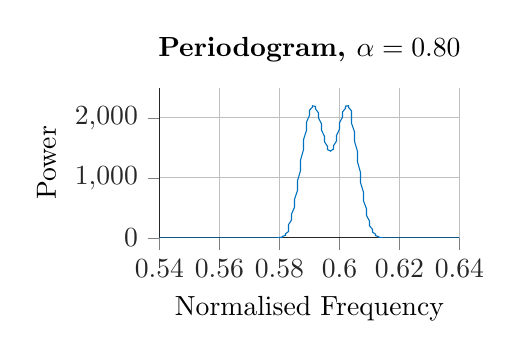 % This file was created by matlab2tikz v0.4.7 (commit fd1f91e81f99952e85a7de453e57b338734fa875) running on MATLAB 8.4.
% Copyright (c) 2008--2014, Nico Schlömer <nico.schloemer@gmail.com>
% All rights reserved.
% Minimal pgfplots version: 1.3
% 
% The latest updates can be retrieved from
%   http://www.mathworks.com/matlabcentral/fileexchange/22022-matlab2tikz
% where you can also make suggestions and rate matlab2tikz.
% 
%
% defining custom colors
\definecolor{mycolor1}{rgb}{0.0,0.447,0.741}%
%
\begin{tikzpicture}

\begin{axis}[%
tick align = outside,
width=1.5in,
height=0.75in,
scale only axis,
every outer x axis line/.append style={white!15!black},
every x tick label/.append style={font=\color{white!15!black}},
xmin=0.54,
xmax=0.64,
xlabel={Normalised Frequency},
xmajorgrids,
every outer y axis line/.append style={white!15!black},
every y tick label/.append style={font=\color{white!15!black}},
ymin=0,
ymax=2500,
ylabel={Power},
ymajorgrids,
title style={font=\bfseries},
title={Periodogram, $ \alpha=0.80 $},
axis x line*=bottom,
axis y line*=left
]
\addplot [color=mycolor1,solid,forget plot]
  table[row sep=crcr]{-1	8.869e-09\\
-1.0	0.002\\
-0.999	0.007\\
-0.999	0.015\\
-0.998	0.024\\
-0.998	0.033\\
-0.997	0.04\\
-0.997	0.045\\
-0.996	0.047\\
-0.996	0.046\\
-0.995	0.041\\
-0.995	0.033\\
-0.994	0.024\\
-0.994	0.015\\
-0.993	0.007\\
-0.993	0.002\\
-0.992	1.842e-06\\
-0.992	0.002\\
-0.991	0.007\\
-0.991	0.014\\
-0.99	0.023\\
-0.99	0.032\\
-0.989	0.04\\
-0.989	0.045\\
-0.988	0.047\\
-0.988	0.046\\
-0.987	0.041\\
-0.987	0.033\\
-0.986	0.024\\
-0.986	0.015\\
-0.985	0.007\\
-0.985	0.002\\
-0.984	7.358e-06\\
-0.984	0.002\\
-0.983	0.007\\
-0.983	0.014\\
-0.982	0.023\\
-0.982	0.032\\
-0.981	0.04\\
-0.981	0.045\\
-0.98	0.048\\
-0.98	0.046\\
-0.979	0.041\\
-0.979	0.034\\
-0.979	0.025\\
-0.978	0.015\\
-0.978	0.008\\
-0.977	0.002\\
-0.977	1.661e-05\\
-0.976	0.001\\
-0.976	0.006\\
-0.975	0.014\\
-0.975	0.023\\
-0.974	0.032\\
-0.974	0.04\\
-0.973	0.046\\
-0.973	0.048\\
-0.972	0.046\\
-0.972	0.042\\
-0.971	0.034\\
-0.971	0.025\\
-0.97	0.016\\
-0.97	0.008\\
-0.969	0.002\\
-0.969	2.969e-05\\
-0.968	0.001\\
-0.968	0.006\\
-0.967	0.014\\
-0.967	0.023\\
-0.966	0.032\\
-0.966	0.04\\
-0.965	0.046\\
-0.965	0.048\\
-0.964	0.047\\
-0.964	0.042\\
-0.963	0.035\\
-0.963	0.026\\
-0.962	0.016\\
-0.962	0.008\\
-0.961	0.002\\
-0.961	4.673e-05\\
-0.96	0.001\\
-0.96	0.006\\
-0.959	0.013\\
-0.959	0.023\\
-0.958	0.032\\
-0.958	0.04\\
-0.958	0.046\\
-0.957	0.048\\
-0.957	0.047\\
-0.956	0.043\\
-0.956	0.035\\
-0.955	0.026\\
-0.955	0.017\\
-0.954	0.008\\
-0.954	0.003\\
-0.953	6.791e-05\\
-0.953	0.001\\
-0.952	0.006\\
-0.952	0.013\\
-0.951	0.022\\
-0.951	0.032\\
-0.95	0.04\\
-0.95	0.046\\
-0.949	0.049\\
-0.949	0.048\\
-0.948	0.043\\
-0.948	0.036\\
-0.947	0.027\\
-0.947	0.017\\
-0.946	0.009\\
-0.946	0.003\\
-0.945	9.342e-05\\
-0.945	0.001\\
-0.944	0.006\\
-0.944	0.013\\
-0.943	0.022\\
-0.943	0.032\\
-0.942	0.04\\
-0.942	0.047\\
-0.941	0.049\\
-0.941	0.048\\
-0.94	0.044\\
-0.94	0.036\\
-0.939	0.027\\
-0.939	0.018\\
-0.938	0.009\\
-0.938	0.003\\
-0.938	0.0\\
-0.937	0.001\\
-0.937	0.006\\
-0.936	0.013\\
-0.936	0.022\\
-0.935	0.032\\
-0.935	0.041\\
-0.934	0.047\\
-0.934	0.05\\
-0.933	0.049\\
-0.933	0.045\\
-0.932	0.037\\
-0.932	0.028\\
-0.931	0.018\\
-0.931	0.009\\
-0.93	0.003\\
-0.93	0.0\\
-0.929	0.001\\
-0.929	0.005\\
-0.928	0.013\\
-0.928	0.022\\
-0.927	0.032\\
-0.927	0.041\\
-0.926	0.048\\
-0.926	0.051\\
-0.925	0.05\\
-0.925	0.045\\
-0.924	0.038\\
-0.924	0.029\\
-0.923	0.019\\
-0.923	0.01\\
-0.922	0.003\\
-0.922	0.0\\
-0.921	0.001\\
-0.921	0.005\\
-0.92	0.013\\
-0.92	0.022\\
-0.919	0.032\\
-0.919	0.041\\
-0.918	0.048\\
-0.918	0.051\\
-0.917	0.051\\
-0.917	0.046\\
-0.917	0.039\\
-0.916	0.029\\
-0.916	0.019\\
-0.915	0.01\\
-0.915	0.004\\
-0.914	0.0\\
-0.914	0.001\\
-0.913	0.005\\
-0.913	0.013\\
-0.912	0.023\\
-0.912	0.033\\
-0.911	0.042\\
-0.911	0.049\\
-0.91	0.052\\
-0.91	0.052\\
-0.909	0.047\\
-0.909	0.04\\
-0.908	0.03\\
-0.908	0.02\\
-0.907	0.011\\
-0.907	0.004\\
-0.906	0.0\\
-0.906	0.001\\
-0.905	0.005\\
-0.905	0.013\\
-0.904	0.023\\
-0.904	0.033\\
-0.903	0.043\\
-0.903	0.05\\
-0.902	0.053\\
-0.902	0.053\\
-0.901	0.049\\
-0.901	0.041\\
-0.9	0.031\\
-0.9	0.021\\
-0.899	0.011\\
-0.899	0.004\\
-0.898	0.0\\
-0.898	0.001\\
-0.897	0.005\\
-0.897	0.013\\
-0.896	0.023\\
-0.896	0.033\\
-0.896	0.043\\
-0.895	0.051\\
-0.895	0.054\\
-0.894	0.054\\
-0.894	0.05\\
-0.893	0.042\\
-0.893	0.032\\
-0.892	0.022\\
-0.892	0.012\\
-0.891	0.004\\
-0.891	0.0\\
-0.89	0.001\\
-0.89	0.005\\
-0.889	0.013\\
-0.889	0.023\\
-0.888	0.034\\
-0.888	0.044\\
-0.887	0.052\\
-0.887	0.056\\
-0.886	0.056\\
-0.886	0.051\\
-0.885	0.043\\
-0.885	0.033\\
-0.884	0.022\\
-0.884	0.012\\
-0.883	0.005\\
-0.883	0.0\\
-0.882	0.001\\
-0.882	0.005\\
-0.881	0.013\\
-0.881	0.023\\
-0.88	0.034\\
-0.88	0.045\\
-0.879	0.053\\
-0.879	0.057\\
-0.878	0.057\\
-0.878	0.053\\
-0.877	0.045\\
-0.877	0.035\\
-0.876	0.023\\
-0.876	0.013\\
-0.875	0.005\\
-0.875	0.001\\
-0.875	0.001\\
-0.874	0.005\\
-0.874	0.013\\
-0.873	0.023\\
-0.873	0.035\\
-0.872	0.046\\
-0.872	0.054\\
-0.871	0.058\\
-0.871	0.059\\
-0.87	0.054\\
-0.87	0.046\\
-0.869	0.036\\
-0.869	0.024\\
-0.868	0.014\\
-0.868	0.005\\
-0.867	0.001\\
-0.867	0.0\\
-0.866	0.005\\
-0.866	0.013\\
-0.865	0.024\\
-0.865	0.036\\
-0.864	0.047\\
-0.864	0.055\\
-0.863	0.06\\
-0.863	0.061\\
-0.862	0.056\\
-0.862	0.048\\
-0.861	0.037\\
-0.861	0.026\\
-0.86	0.014\\
-0.86	0.006\\
-0.859	0.001\\
-0.859	0.0\\
-0.858	0.005\\
-0.858	0.013\\
-0.857	0.024\\
-0.857	0.036\\
-0.856	0.048\\
-0.856	0.057\\
-0.855	0.062\\
-0.855	0.063\\
-0.854	0.058\\
-0.854	0.05\\
-0.854	0.039\\
-0.853	0.027\\
-0.853	0.015\\
-0.852	0.006\\
-0.852	0.001\\
-0.851	0.0\\
-0.851	0.005\\
-0.85	0.013\\
-0.85	0.025\\
-0.849	0.037\\
-0.849	0.049\\
-0.848	0.058\\
-0.848	0.064\\
-0.847	0.065\\
-0.847	0.061\\
-0.846	0.052\\
-0.846	0.041\\
-0.845	0.028\\
-0.845	0.016\\
-0.844	0.007\\
-0.844	0.001\\
-0.843	0.0\\
-0.843	0.005\\
-0.842	0.013\\
-0.842	0.025\\
-0.841	0.038\\
-0.841	0.05\\
-0.84	0.06\\
-0.84	0.066\\
-0.839	0.067\\
-0.839	0.063\\
-0.838	0.054\\
-0.838	0.043\\
-0.837	0.03\\
-0.837	0.017\\
-0.836	0.007\\
-0.836	0.001\\
-0.835	0.0\\
-0.835	0.005\\
-0.834	0.013\\
-0.834	0.026\\
-0.833	0.039\\
-0.833	0.052\\
-0.833	0.062\\
-0.832	0.069\\
-0.832	0.07\\
-0.831	0.066\\
-0.831	0.057\\
-0.83	0.045\\
-0.83	0.031\\
-0.829	0.018\\
-0.829	0.008\\
-0.828	0.001\\
-0.828	0.0\\
-0.827	0.005\\
-0.827	0.014\\
-0.826	0.026\\
-0.826	0.04\\
-0.825	0.054\\
-0.825	0.065\\
-0.824	0.072\\
-0.824	0.073\\
-0.823	0.069\\
-0.823	0.06\\
-0.822	0.047\\
-0.822	0.033\\
-0.821	0.019\\
-0.821	0.008\\
-0.82	0.002\\
-0.82	0.0\\
-0.819	0.005\\
-0.819	0.014\\
-0.818	0.027\\
-0.818	0.042\\
-0.817	0.056\\
-0.817	0.067\\
-0.816	0.075\\
-0.816	0.076\\
-0.815	0.072\\
-0.815	0.063\\
-0.814	0.05\\
-0.814	0.035\\
-0.813	0.021\\
-0.813	0.009\\
-0.812	0.002\\
-0.812	0.0\\
-0.812	0.005\\
-0.811	0.014\\
-0.811	0.028\\
-0.81	0.043\\
-0.81	0.058\\
-0.809	0.07\\
-0.809	0.078\\
-0.808	0.08\\
-0.808	0.076\\
-0.807	0.066\\
-0.807	0.053\\
-0.806	0.037\\
-0.806	0.022\\
-0.805	0.01\\
-0.805	0.002\\
-0.804	0.0\\
-0.804	0.005\\
-0.803	0.014\\
-0.803	0.029\\
-0.802	0.045\\
-0.802	0.061\\
-0.801	0.074\\
-0.801	0.082\\
-0.8	0.084\\
-0.8	0.08\\
-0.799	0.07\\
-0.799	0.056\\
-0.798	0.04\\
-0.798	0.024\\
-0.797	0.011\\
-0.797	0.002\\
-0.796	0.0\\
-0.796	0.005\\
-0.795	0.015\\
-0.795	0.03\\
-0.794	0.047\\
-0.794	0.063\\
-0.793	0.077\\
-0.793	0.086\\
-0.792	0.089\\
-0.792	0.085\\
-0.792	0.074\\
-0.791	0.06\\
-0.791	0.043\\
-0.79	0.026\\
-0.79	0.012\\
-0.789	0.003\\
-0.789	0.0\\
-0.788	0.005\\
-0.788	0.015\\
-0.787	0.031\\
-0.787	0.049\\
-0.786	0.066\\
-0.786	0.081\\
-0.785	0.091\\
-0.785	0.094\\
-0.784	0.09\\
-0.784	0.079\\
-0.783	0.064\\
-0.783	0.046\\
-0.782	0.028\\
-0.782	0.013\\
-0.781	0.003\\
-0.781	0.0\\
-0.78	0.005\\
-0.78	0.016\\
-0.779	0.032\\
-0.779	0.051\\
-0.778	0.07\\
-0.778	0.086\\
-0.777	0.096\\
-0.777	0.1\\
-0.776	0.096\\
-0.776	0.085\\
-0.775	0.068\\
-0.775	0.049\\
-0.774	0.03\\
-0.774	0.014\\
-0.773	0.003\\
-0.773	0.0\\
-0.772	0.005\\
-0.772	0.016\\
-0.771	0.033\\
-0.771	0.054\\
-0.771	0.074\\
-0.77	0.091\\
-0.77	0.102\\
-0.769	0.106\\
-0.769	0.102\\
-0.768	0.091\\
-0.768	0.074\\
-0.767	0.053\\
-0.767	0.033\\
-0.766	0.015\\
-0.766	0.004\\
-0.765	0.0\\
-0.765	0.005\\
-0.764	0.017\\
-0.764	0.035\\
-0.763	0.057\\
-0.763	0.078\\
-0.762	0.097\\
-0.762	0.109\\
-0.761	0.114\\
-0.761	0.11\\
-0.76	0.098\\
-0.76	0.08\\
-0.759	0.058\\
-0.759	0.036\\
-0.758	0.017\\
-0.758	0.005\\
-0.757	0.0\\
-0.757	0.005\\
-0.756	0.018\\
-0.756	0.037\\
-0.755	0.06\\
-0.755	0.083\\
-0.754	0.104\\
-0.754	0.117\\
-0.753	0.123\\
-0.753	0.119\\
-0.752	0.106\\
-0.752	0.086\\
-0.751	0.063\\
-0.751	0.039\\
-0.75	0.019\\
-0.75	0.005\\
-0.75	0.0\\
-0.749	0.005\\
-0.749	0.018\\
-0.748	0.039\\
-0.748	0.064\\
-0.747	0.089\\
-0.747	0.111\\
-0.746	0.126\\
-0.746	0.132\\
-0.745	0.129\\
-0.745	0.115\\
-0.744	0.094\\
-0.744	0.069\\
-0.743	0.043\\
-0.743	0.021\\
-0.742	0.006\\
-0.742	0.0\\
-0.741	0.005\\
-0.741	0.019\\
-0.74	0.042\\
-0.74	0.069\\
-0.739	0.096\\
-0.739	0.12\\
-0.738	0.137\\
-0.738	0.144\\
-0.737	0.14\\
-0.737	0.126\\
-0.736	0.104\\
-0.736	0.076\\
-0.735	0.048\\
-0.735	0.024\\
-0.734	0.007\\
-0.734	0.0\\
-0.733	0.005\\
-0.733	0.02\\
-0.732	0.045\\
-0.732	0.074\\
-0.731	0.104\\
-0.731	0.13\\
-0.73	0.149\\
-0.73	0.157\\
-0.729	0.154\\
-0.729	0.138\\
-0.729	0.114\\
-0.728	0.085\\
-0.728	0.054\\
-0.727	0.027\\
-0.727	0.008\\
-0.726	0.0\\
-0.726	0.005\\
-0.725	0.022\\
-0.725	0.048\\
-0.724	0.08\\
-0.724	0.113\\
-0.723	0.143\\
-0.723	0.164\\
-0.722	0.173\\
-0.722	0.169\\
-0.721	0.153\\
-0.721	0.127\\
-0.72	0.094\\
-0.72	0.061\\
-0.719	0.031\\
-0.719	0.01\\
-0.718	0.001\\
-0.718	0.005\\
-0.717	0.023\\
-0.717	0.052\\
-0.716	0.087\\
-0.716	0.124\\
-0.715	0.157\\
-0.715	0.181\\
-0.714	0.192\\
-0.714	0.188\\
-0.713	0.171\\
-0.713	0.142\\
-0.712	0.106\\
-0.712	0.069\\
-0.711	0.035\\
-0.711	0.011\\
-0.71	0.001\\
-0.71	0.006\\
-0.709	0.025\\
-0.709	0.057\\
-0.708	0.096\\
-0.708	0.137\\
-0.708	0.174\\
-0.707	0.201\\
-0.707	0.214\\
-0.706	0.211\\
-0.706	0.192\\
-0.705	0.16\\
-0.705	0.12\\
-0.704	0.078\\
-0.704	0.041\\
-0.703	0.014\\
-0.703	0.001\\
-0.702	0.006\\
-0.702	0.027\\
-0.701	0.062\\
-0.701	0.106\\
-0.7	0.153\\
-0.7	0.194\\
-0.699	0.225\\
-0.699	0.241\\
-0.698	0.238\\
-0.698	0.218\\
-0.697	0.182\\
-0.697	0.138\\
-0.696	0.09\\
-0.696	0.048\\
-0.695	0.016\\
-0.695	0.002\\
-0.694	0.006\\
-0.694	0.03\\
-0.693	0.069\\
-0.693	0.119\\
-0.692	0.171\\
-0.692	0.219\\
-0.691	0.255\\
-0.691	0.274\\
-0.69	0.272\\
-0.69	0.249\\
-0.689	0.21\\
-0.689	0.159\\
-0.688	0.105\\
-0.688	0.056\\
-0.688	0.02\\
-0.687	0.002\\
-0.687	0.007\\
-0.686	0.033\\
-0.686	0.077\\
-0.685	0.134\\
-0.685	0.195\\
-0.684	0.25\\
-0.684	0.292\\
-0.683	0.314\\
-0.683	0.313\\
-0.682	0.288\\
-0.682	0.243\\
-0.681	0.186\\
-0.681	0.123\\
-0.68	0.067\\
-0.68	0.024\\
-0.679	0.003\\
-0.679	0.007\\
-0.678	0.036\\
-0.678	0.087\\
-0.677	0.153\\
-0.677	0.223\\
-0.676	0.288\\
-0.676	0.338\\
-0.675	0.365\\
-0.675	0.365\\
-0.674	0.337\\
-0.674	0.286\\
-0.673	0.219\\
-0.673	0.147\\
-0.672	0.08\\
-0.672	0.03\\
-0.671	0.004\\
-0.671	0.008\\
-0.67	0.041\\
-0.67	0.1\\
-0.669	0.177\\
-0.669	0.26\\
-0.668	0.337\\
-0.668	0.396\\
-0.667	0.43\\
-0.667	0.431\\
-0.667	0.4\\
-0.666	0.341\\
-0.666	0.263\\
-0.665	0.177\\
-0.665	0.098\\
-0.664	0.037\\
-0.664	0.006\\
-0.663	0.008\\
-0.663	0.047\\
-0.662	0.116\\
-0.662	0.206\\
-0.661	0.305\\
-0.661	0.398\\
-0.66	0.47\\
-0.66	0.512\\
-0.659	0.515\\
-0.659	0.48\\
-0.658	0.411\\
-0.658	0.318\\
-0.657	0.216\\
-0.657	0.121\\
-0.656	0.047\\
-0.656	0.008\\
-0.655	0.009\\
-0.655	0.054\\
-0.654	0.136\\
-0.654	0.244\\
-0.653	0.363\\
-0.653	0.475\\
-0.652	0.564\\
-0.652	0.616\\
-0.651	0.622\\
-0.651	0.581\\
-0.65	0.5\\
-0.65	0.389\\
-0.649	0.266\\
-0.649	0.15\\
-0.648	0.06\\
-0.648	0.01\\
-0.647	0.011\\
-0.647	0.063\\
-0.646	0.16\\
-0.646	0.29\\
-0.646	0.433\\
-0.645	0.569\\
-0.645	0.678\\
-0.644	0.742\\
-0.644	0.751\\
-0.643	0.703\\
-0.643	0.606\\
-0.642	0.473\\
-0.642	0.325\\
-0.641	0.185\\
-0.641	0.075\\
-0.64	0.014\\
-0.64	0.012\\
-0.639	0.072\\
-0.639	0.186\\
-0.638	0.339\\
-0.638	0.508\\
-0.637	0.667\\
-0.637	0.793\\
-0.636	0.866\\
-0.636	0.874\\
-0.635	0.816\\
-0.635	0.7\\
-0.634	0.544\\
-0.634	0.372\\
-0.633	0.21\\
-0.633	0.085\\
-0.632	0.016\\
-0.632	0.014\\
-0.631	0.079\\
-0.631	0.202\\
-0.63	0.363\\
-0.63	0.534\\
-0.629	0.69\\
-0.629	0.804\\
-0.628	0.858\\
-0.628	0.843\\
-0.627	0.762\\
-0.627	0.629\\
-0.626	0.466\\
-0.626	0.3\\
-0.625	0.155\\
-0.625	0.053\\
-0.625	0.007\\
-0.624	0.016\\
-0.624	0.07\\
-0.623	0.15\\
-0.623	0.232\\
-0.622	0.294\\
-0.622	0.317\\
-0.621	0.296\\
-0.621	0.237\\
-0.62	0.157\\
-0.62	0.08\\
-0.619	0.03\\
-0.619	0.022\\
-0.618	0.056\\
-0.618	0.113\\
-0.617	0.159\\
-0.617	0.157\\
-0.616	0.094\\
-0.616	0.011\\
-0.615	0.057\\
-0.615	0.538\\
-0.614	1.974\\
-0.614	5.149\\
-0.613	11.152\\
-0.613	21.392\\
-0.612	37.583\\
-0.612	61.699\\
-0.611	95.882\\
-0.611	142.317\\
-0.61	203.071\\
-0.61	279.9\\
-0.609	374.051\\
-0.609	486.066\\
-0.608	615.605\\
-0.608	761.311\\
-0.607	920.741\\
-0.607	1090.37\\
-0.606	1265.67\\
-0.606	1441.294\\
-0.605	1611.33\\
-0.605	1769.629\\
-0.604	1910.191\\
-0.604	2027.561\\
-0.604	2117.237\\
-0.603	2176.021\\
-0.603	2202.315\\
-0.602	2196.307\\
-0.602	2160.042\\
-0.601	2097.365\\
-0.601	2013.719\\
-0.6	1915.829\\
-0.6	1811.276\\
-0.599	1707.994\\
-0.599	1613.732\\
-0.598	1535.511\\
-0.598	1479.133\\
-0.597	1448.766\\
-0.597	1446.643\\
-0.596	1472.905\\
-0.596	1525.589\\
-0.595	1600.775\\
-0.595	1692.869\\
-0.594	1795.002\\
-0.594	1899.519\\
-0.593	1998.509\\
-0.593	2084.35\\
-0.592	2150.212\\
-0.592	2190.487\\
-0.591	2201.124\\
-0.591	2179.836\\
-0.59	2126.179\\
-0.59	2041.495\\
-0.589	1928.74\\
-0.589	1792.206\\
-0.588	1637.176\\
-0.588	1469.533\\
-0.587	1295.359\\
-0.587	1120.558\\
-0.586	950.522\\
-0.586	789.868\\
-0.585	642.25\\
-0.585	510.267\\
-0.584	395.44\\
-0.584	298.283\\
-0.583	218.414\\
-0.583	154.727\\
-0.583	105.581\\
-0.582	68.996\\
-0.582	42.838\\
-0.581	24.985\\
-0.581	13.457\\
-0.58	6.51\\
-0.58	2.689\\
-0.579	0.849\\
-0.579	0.146\\
-0.578	0.004\\
-0.578	0.066\\
-0.577	0.147\\
-0.577	0.173\\
-0.576	0.142\\
-0.576	0.084\\
-0.575	0.033\\
-0.575	0.013\\
-0.574	0.032\\
-0.574	0.082\\
-0.573	0.146\\
-0.573	0.202\\
-0.572	0.234\\
-0.572	0.231\\
-0.571	0.196\\
-0.571	0.138\\
-0.57	0.075\\
-0.57	0.028\\
-0.569	0.011\\
-0.569	0.038\\
-0.568	0.109\\
-0.568	0.218\\
-0.567	0.35\\
-0.567	0.483\\
-0.566	0.597\\
-0.566	0.673\\
-0.565	0.697\\
-0.565	0.665\\
-0.564	0.583\\
-0.564	0.464\\
-0.563	0.327\\
-0.563	0.195\\
-0.562	0.089\\
-0.562	0.027\\
-0.562	0.018\\
-0.561	0.064\\
-0.561	0.157\\
-0.56	0.283\\
-0.56	0.421\\
-0.559	0.55\\
-0.559	0.65\\
-0.558	0.706\\
-0.558	0.708\\
-0.557	0.658\\
-0.557	0.563\\
-0.556	0.439\\
-0.556	0.304\\
-0.555	0.178\\
-0.555	0.08\\
-0.554	0.024\\
-0.554	0.016\\
-0.553	0.057\\
-0.553	0.137\\
-0.552	0.245\\
-0.552	0.362\\
-0.551	0.47\\
-0.551	0.552\\
-0.55	0.596\\
-0.55	0.596\\
-0.549	0.552\\
-0.549	0.472\\
-0.548	0.367\\
-0.548	0.254\\
-0.547	0.15\\
-0.547	0.068\\
-0.546	0.021\\
-0.546	0.013\\
-0.545	0.045\\
-0.545	0.11\\
-0.544	0.197\\
-0.544	0.291\\
-0.543	0.379\\
-0.543	0.446\\
-0.542	0.482\\
-0.542	0.483\\
-0.542	0.448\\
-0.541	0.384\\
-0.541	0.3\\
-0.54	0.209\\
-0.54	0.124\\
-0.539	0.057\\
-0.539	0.018\\
-0.538	0.011\\
-0.538	0.035\\
-0.537	0.087\\
-0.537	0.156\\
-0.536	0.232\\
-0.536	0.303\\
-0.535	0.358\\
-0.535	0.388\\
-0.534	0.39\\
-0.534	0.363\\
-0.533	0.313\\
-0.533	0.245\\
-0.532	0.172\\
-0.532	0.103\\
-0.531	0.049\\
-0.531	0.016\\
-0.53	0.009\\
-0.53	0.028\\
-0.529	0.069\\
-0.529	0.125\\
-0.528	0.187\\
-0.528	0.245\\
-0.527	0.29\\
-0.527	0.316\\
-0.526	0.318\\
-0.526	0.298\\
-0.525	0.257\\
-0.525	0.203\\
-0.524	0.143\\
-0.524	0.087\\
-0.523	0.042\\
-0.523	0.014\\
-0.522	0.008\\
-0.522	0.022\\
-0.521	0.055\\
-0.521	0.101\\
-0.521	0.152\\
-0.52	0.2\\
-0.52	0.237\\
-0.519	0.259\\
-0.519	0.263\\
-0.518	0.246\\
-0.518	0.214\\
-0.517	0.169\\
-0.517	0.12\\
-0.516	0.074\\
-0.516	0.036\\
-0.515	0.013\\
-0.515	0.007\\
-0.514	0.018\\
-0.514	0.045\\
-0.513	0.083\\
-0.513	0.125\\
-0.512	0.165\\
-0.512	0.197\\
-0.511	0.216\\
-0.511	0.219\\
-0.51	0.206\\
-0.51	0.18\\
-0.509	0.143\\
-0.509	0.102\\
-0.508	0.063\\
-0.508	0.031\\
-0.507	0.011\\
-0.507	0.006\\
-0.506	0.015\\
-0.506	0.037\\
-0.505	0.068\\
-0.505	0.104\\
-0.504	0.138\\
-0.504	0.165\\
-0.503	0.182\\
-0.503	0.185\\
-0.502	0.175\\
-0.502	0.153\\
-0.501	0.122\\
-0.501	0.088\\
-0.5	0.055\\
-0.5	0.028\\
-0.5	0.01\\
-0.499	0.005\\
-0.499	0.013\\
-0.498	0.031\\
-0.498	0.057\\
-0.497	0.087\\
-0.497	0.116\\
-0.496	0.14\\
-0.496	0.154\\
-0.495	0.158\\
-0.495	0.15\\
-0.494	0.131\\
-0.494	0.106\\
-0.493	0.076\\
-0.493	0.048\\
-0.492	0.025\\
-0.492	0.01\\
-0.491	0.005\\
-0.491	0.011\\
-0.49	0.026\\
-0.49	0.048\\
-0.489	0.074\\
-0.489	0.099\\
-0.488	0.12\\
-0.488	0.132\\
-0.487	0.136\\
-0.487	0.129\\
-0.486	0.114\\
-0.486	0.092\\
-0.485	0.067\\
-0.485	0.042\\
-0.484	0.022\\
-0.484	0.009\\
-0.483	0.004\\
-0.483	0.009\\
-0.482	0.022\\
-0.482	0.041\\
-0.481	0.064\\
-0.481	0.085\\
-0.48	0.103\\
-0.48	0.115\\
-0.479	0.118\\
-0.479	0.113\\
-0.479	0.099\\
-0.478	0.081\\
-0.478	0.059\\
-0.477	0.038\\
-0.477	0.02\\
-0.476	0.008\\
-0.476	0.004\\
-0.475	0.008\\
-0.475	0.019\\
-0.474	0.036\\
-0.474	0.055\\
-0.473	0.074\\
-0.473	0.09\\
-0.472	0.1\\
-0.472	0.103\\
-0.471	0.099\\
-0.471	0.088\\
-0.47	0.071\\
-0.47	0.052\\
-0.469	0.034\\
-0.469	0.018\\
-0.468	0.008\\
-0.468	0.004\\
-0.467	0.007\\
-0.467	0.017\\
-0.466	0.031\\
-0.466	0.048\\
-0.465	0.065\\
-0.465	0.079\\
-0.464	0.088\\
-0.464	0.091\\
-0.463	0.087\\
-0.463	0.078\\
-0.462	0.063\\
-0.462	0.047\\
-0.461	0.031\\
-0.461	0.017\\
-0.46	0.007\\
-0.46	0.004\\
-0.459	0.006\\
-0.459	0.014\\
-0.458	0.027\\
-0.458	0.042\\
-0.458	0.057\\
-0.457	0.069\\
-0.457	0.077\\
-0.456	0.08\\
-0.456	0.077\\
-0.455	0.069\\
-0.455	0.057\\
-0.454	0.042\\
-0.454	0.028\\
-0.453	0.015\\
-0.453	0.007\\
-0.452	0.003\\
-0.452	0.006\\
-0.451	0.013\\
-0.451	0.024\\
-0.45	0.037\\
-0.45	0.05\\
-0.449	0.061\\
-0.449	0.069\\
-0.448	0.072\\
-0.448	0.069\\
-0.447	0.062\\
-0.447	0.051\\
-0.446	0.038\\
-0.446	0.025\\
-0.445	0.014\\
-0.445	0.006\\
-0.444	0.003\\
-0.444	0.005\\
-0.443	0.011\\
-0.443	0.021\\
-0.442	0.033\\
-0.442	0.045\\
-0.441	0.055\\
-0.441	0.061\\
-0.44	0.064\\
-0.44	0.062\\
-0.439	0.056\\
-0.439	0.046\\
-0.438	0.035\\
-0.438	0.023\\
-0.438	0.013\\
-0.437	0.006\\
-0.437	0.003\\
-0.436	0.005\\
-0.436	0.01\\
-0.435	0.019\\
-0.435	0.029\\
-0.434	0.04\\
-0.434	0.049\\
-0.433	0.055\\
-0.433	0.058\\
-0.432	0.056\\
-0.432	0.051\\
-0.431	0.042\\
-0.431	0.032\\
-0.43	0.021\\
-0.43	0.012\\
-0.429	0.006\\
-0.429	0.003\\
-0.428	0.004\\
-0.428	0.009\\
-0.427	0.017\\
-0.427	0.026\\
-0.426	0.036\\
-0.426	0.044\\
-0.425	0.05\\
-0.425	0.052\\
-0.424	0.051\\
-0.424	0.046\\
-0.423	0.038\\
-0.423	0.029\\
-0.422	0.02\\
-0.422	0.011\\
-0.421	0.006\\
-0.421	0.003\\
-0.42	0.004\\
-0.42	0.008\\
-0.419	0.015\\
-0.419	0.023\\
-0.418	0.032\\
-0.418	0.04\\
-0.417	0.045\\
-0.417	0.047\\
-0.417	0.046\\
-0.416	0.042\\
-0.416	0.035\\
-0.415	0.027\\
-0.415	0.018\\
-0.414	0.011\\
-0.414	0.005\\
-0.413	0.003\\
-0.413	0.004\\
-0.412	0.007\\
-0.412	0.014\\
-0.411	0.021\\
-0.411	0.029\\
-0.41	0.036\\
-0.41	0.041\\
-0.409	0.043\\
-0.409	0.042\\
-0.408	0.038\\
-0.408	0.032\\
-0.407	0.025\\
-0.407	0.017\\
-0.406	0.01\\
-0.406	0.005\\
-0.405	0.003\\
-0.405	0.003\\
-0.404	0.007\\
-0.404	0.012\\
-0.403	0.019\\
-0.403	0.026\\
-0.402	0.033\\
-0.402	0.037\\
-0.401	0.039\\
-0.401	0.039\\
-0.4	0.035\\
-0.4	0.03\\
-0.399	0.023\\
-0.399	0.016\\
-0.398	0.01\\
-0.398	0.005\\
-0.397	0.003\\
-0.397	0.003\\
-0.396	0.006\\
-0.396	0.011\\
-0.396	0.017\\
-0.395	0.024\\
-0.395	0.03\\
-0.394	0.034\\
-0.394	0.036\\
-0.393	0.035\\
-0.393	0.032\\
-0.392	0.027\\
-0.392	0.021\\
-0.391	0.015\\
-0.391	0.009\\
-0.39	0.005\\
-0.39	0.003\\
-0.389	0.003\\
-0.389	0.006\\
-0.388	0.01\\
-0.388	0.016\\
-0.387	0.022\\
-0.387	0.027\\
-0.386	0.031\\
-0.386	0.033\\
-0.385	0.033\\
-0.385	0.03\\
-0.384	0.025\\
-0.384	0.02\\
-0.383	0.014\\
-0.383	0.009\\
-0.382	0.005\\
-0.382	0.003\\
-0.381	0.003\\
-0.381	0.005\\
-0.38	0.009\\
-0.38	0.015\\
-0.379	0.02\\
-0.379	0.025\\
-0.378	0.029\\
-0.378	0.03\\
-0.377	0.03\\
-0.377	0.028\\
-0.376	0.024\\
-0.376	0.019\\
-0.375	0.013\\
-0.375	0.008\\
-0.375	0.005\\
-0.374	0.003\\
-0.374	0.003\\
-0.373	0.005\\
-0.373	0.009\\
-0.372	0.013\\
-0.372	0.018\\
-0.371	0.023\\
-0.371	0.026\\
-0.37	0.028\\
-0.37	0.028\\
-0.369	0.026\\
-0.369	0.022\\
-0.368	0.017\\
-0.368	0.012\\
-0.367	0.008\\
-0.367	0.004\\
-0.366	0.003\\
-0.366	0.003\\
-0.365	0.005\\
-0.365	0.008\\
-0.364	0.012\\
-0.364	0.017\\
-0.363	0.021\\
-0.363	0.024\\
-0.362	0.026\\
-0.362	0.026\\
-0.361	0.024\\
-0.361	0.021\\
-0.36	0.016\\
-0.36	0.012\\
-0.359	0.007\\
-0.359	0.004\\
-0.358	0.003\\
-0.358	0.003\\
-0.357	0.004\\
-0.357	0.007\\
-0.356	0.011\\
-0.356	0.016\\
-0.355	0.02\\
-0.355	0.023\\
-0.354	0.024\\
-0.354	0.024\\
-0.354	0.022\\
-0.353	0.019\\
-0.353	0.015\\
-0.352	0.011\\
-0.352	0.007\\
-0.351	0.004\\
-0.351	0.003\\
-0.35	0.003\\
-0.35	0.004\\
-0.349	0.007\\
-0.349	0.011\\
-0.348	0.015\\
-0.348	0.018\\
-0.347	0.021\\
-0.347	0.023\\
-0.346	0.023\\
-0.346	0.021\\
-0.345	0.018\\
-0.345	0.014\\
-0.344	0.011\\
-0.344	0.007\\
-0.343	0.004\\
-0.343	0.003\\
-0.342	0.002\\
-0.342	0.004\\
-0.341	0.006\\
-0.341	0.01\\
-0.34	0.014\\
-0.34	0.017\\
-0.339	0.02\\
-0.339	0.021\\
-0.338	0.021\\
-0.338	0.02\\
-0.337	0.017\\
-0.337	0.014\\
-0.336	0.01\\
-0.336	0.007\\
-0.335	0.004\\
-0.335	0.003\\
-0.334	0.002\\
-0.334	0.004\\
-0.333	0.006\\
-0.333	0.009\\
-0.333	0.013\\
-0.332	0.016\\
-0.332	0.018\\
-0.331	0.02\\
-0.331	0.02\\
-0.33	0.018\\
-0.33	0.016\\
-0.329	0.013\\
-0.329	0.01\\
-0.328	0.006\\
-0.328	0.004\\
-0.327	0.002\\
-0.327	0.002\\
-0.326	0.003\\
-0.326	0.006\\
-0.325	0.009\\
-0.325	0.012\\
-0.324	0.015\\
-0.324	0.017\\
-0.323	0.018\\
-0.323	0.018\\
-0.322	0.017\\
-0.322	0.015\\
-0.321	0.012\\
-0.321	0.009\\
-0.32	0.006\\
-0.32	0.004\\
-0.319	0.002\\
-0.319	0.002\\
-0.318	0.003\\
-0.318	0.005\\
-0.317	0.008\\
-0.317	0.011\\
-0.316	0.014\\
-0.316	0.016\\
-0.315	0.017\\
-0.315	0.017\\
-0.314	0.016\\
-0.314	0.014\\
-0.313	0.012\\
-0.313	0.009\\
-0.312	0.006\\
-0.312	0.004\\
-0.312	0.002\\
-0.311	0.002\\
-0.311	0.003\\
-0.31	0.005\\
-0.31	0.008\\
-0.309	0.01\\
-0.309	0.013\\
-0.308	0.015\\
-0.308	0.016\\
-0.307	0.016\\
-0.307	0.015\\
-0.306	0.014\\
-0.306	0.011\\
-0.305	0.008\\
-0.305	0.006\\
-0.304	0.004\\
-0.304	0.002\\
-0.303	0.002\\
-0.303	0.003\\
-0.302	0.005\\
-0.302	0.007\\
-0.301	0.01\\
-0.301	0.012\\
-0.3	0.014\\
-0.3	0.015\\
-0.299	0.015\\
-0.299	0.015\\
-0.298	0.013\\
-0.298	0.011\\
-0.297	0.008\\
-0.297	0.006\\
-0.296	0.004\\
-0.296	0.002\\
-0.295	0.002\\
-0.295	0.003\\
-0.294	0.005\\
-0.294	0.007\\
-0.293	0.009\\
-0.293	0.011\\
-0.292	0.013\\
-0.292	0.014\\
-0.292	0.015\\
-0.291	0.014\\
-0.291	0.012\\
-0.29	0.01\\
-0.29	0.008\\
-0.289	0.005\\
-0.289	0.004\\
-0.288	0.002\\
-0.288	0.002\\
-0.287	0.003\\
-0.287	0.004\\
-0.286	0.006\\
-0.286	0.009\\
-0.285	0.011\\
-0.285	0.012\\
-0.284	0.014\\
-0.284	0.014\\
-0.283	0.013\\
-0.283	0.012\\
-0.282	0.01\\
-0.282	0.007\\
-0.281	0.005\\
-0.281	0.004\\
-0.28	0.002\\
-0.28	0.002\\
-0.279	0.003\\
-0.279	0.004\\
-0.278	0.006\\
-0.278	0.008\\
-0.277	0.01\\
-0.277	0.012\\
-0.276	0.013\\
-0.276	0.013\\
-0.275	0.012\\
-0.275	0.011\\
-0.274	0.009\\
-0.274	0.007\\
-0.273	0.005\\
-0.273	0.003\\
-0.272	0.002\\
-0.272	0.002\\
-0.271	0.003\\
-0.271	0.004\\
-0.271	0.006\\
-0.27	0.008\\
-0.27	0.01\\
-0.269	0.011\\
-0.269	0.012\\
-0.268	0.012\\
-0.268	0.012\\
-0.267	0.011\\
-0.267	0.009\\
-0.266	0.007\\
-0.266	0.005\\
-0.265	0.003\\
-0.265	0.002\\
-0.264	0.002\\
-0.264	0.003\\
-0.263	0.004\\
-0.263	0.005\\
-0.262	0.007\\
-0.262	0.009\\
-0.261	0.011\\
-0.261	0.011\\
-0.26	0.012\\
-0.26	0.011\\
-0.259	0.01\\
-0.259	0.008\\
-0.258	0.007\\
-0.258	0.005\\
-0.257	0.003\\
-0.257	0.002\\
-0.256	0.002\\
-0.256	0.003\\
-0.255	0.004\\
-0.255	0.005\\
-0.254	0.007\\
-0.254	0.009\\
-0.253	0.01\\
-0.253	0.011\\
-0.252	0.011\\
-0.252	0.011\\
-0.251	0.01\\
-0.251	0.008\\
-0.25	0.006\\
-0.25	0.005\\
-0.25	0.003\\
-0.249	0.002\\
-0.249	0.002\\
-0.248	0.003\\
-0.248	0.004\\
-0.247	0.005\\
-0.247	0.007\\
-0.246	0.008\\
-0.246	0.009\\
-0.245	0.01\\
-0.245	0.011\\
-0.244	0.01\\
-0.244	0.009\\
-0.243	0.008\\
-0.243	0.006\\
-0.242	0.005\\
-0.242	0.003\\
-0.241	0.002\\
-0.241	0.002\\
-0.24	0.003\\
-0.24	0.003\\
-0.239	0.005\\
-0.239	0.006\\
-0.238	0.008\\
-0.238	0.009\\
-0.237	0.01\\
-0.237	0.01\\
-0.236	0.01\\
-0.236	0.009\\
-0.235	0.008\\
-0.235	0.006\\
-0.234	0.005\\
-0.234	0.003\\
-0.233	0.002\\
-0.233	0.002\\
-0.232	0.002\\
-0.232	0.003\\
-0.231	0.005\\
-0.231	0.006\\
-0.23	0.007\\
-0.23	0.009\\
-0.229	0.009\\
-0.229	0.01\\
-0.229	0.009\\
-0.228	0.008\\
-0.228	0.007\\
-0.227	0.006\\
-0.227	0.004\\
-0.226	0.003\\
-0.226	0.002\\
-0.225	0.002\\
-0.225	0.002\\
-0.224	0.003\\
-0.224	0.004\\
-0.223	0.006\\
-0.223	0.007\\
-0.222	0.008\\
-0.222	0.009\\
-0.221	0.009\\
-0.221	0.009\\
-0.22	0.008\\
-0.22	0.007\\
-0.219	0.006\\
-0.219	0.004\\
-0.218	0.003\\
-0.218	0.002\\
-0.217	0.002\\
-0.217	0.002\\
-0.216	0.003\\
-0.216	0.004\\
-0.215	0.005\\
-0.215	0.007\\
-0.214	0.008\\
-0.214	0.008\\
-0.213	0.009\\
-0.213	0.008\\
-0.212	0.008\\
-0.212	0.007\\
-0.211	0.006\\
-0.211	0.004\\
-0.21	0.003\\
-0.21	0.003\\
-0.209	0.002\\
-0.209	0.002\\
-0.208	0.003\\
-0.208	0.004\\
-0.208	0.005\\
-0.207	0.006\\
-0.207	0.007\\
-0.206	0.008\\
-0.206	0.008\\
-0.205	0.008\\
-0.205	0.007\\
-0.204	0.007\\
-0.204	0.005\\
-0.203	0.004\\
-0.203	0.003\\
-0.202	0.003\\
-0.202	0.002\\
-0.201	0.002\\
-0.201	0.003\\
-0.2	0.004\\
-0.2	0.005\\
-0.199	0.006\\
-0.199	0.007\\
-0.198	0.008\\
-0.198	0.008\\
-0.197	0.008\\
-0.197	0.007\\
-0.196	0.006\\
-0.196	0.005\\
-0.195	0.004\\
-0.195	0.003\\
-0.194	0.003\\
-0.194	0.002\\
-0.193	0.002\\
-0.193	0.003\\
-0.192	0.004\\
-0.192	0.005\\
-0.191	0.006\\
-0.191	0.007\\
-0.19	0.007\\
-0.19	0.008\\
-0.189	0.007\\
-0.189	0.007\\
-0.188	0.006\\
-0.188	0.005\\
-0.188	0.004\\
-0.187	0.003\\
-0.187	0.003\\
-0.186	0.002\\
-0.186	0.002\\
-0.185	0.003\\
-0.185	0.004\\
-0.184	0.005\\
-0.184	0.006\\
-0.183	0.007\\
-0.183	0.007\\
-0.182	0.007\\
-0.182	0.007\\
-0.181	0.007\\
-0.181	0.006\\
-0.18	0.005\\
-0.18	0.004\\
-0.179	0.003\\
-0.179	0.003\\
-0.178	0.002\\
-0.178	0.002\\
-0.177	0.003\\
-0.177	0.004\\
-0.176	0.005\\
-0.176	0.005\\
-0.175	0.006\\
-0.175	0.007\\
-0.174	0.007\\
-0.174	0.007\\
-0.173	0.006\\
-0.173	0.006\\
-0.172	0.005\\
-0.172	0.004\\
-0.171	0.003\\
-0.171	0.003\\
-0.17	0.002\\
-0.17	0.002\\
-0.169	0.003\\
-0.169	0.004\\
-0.168	0.004\\
-0.168	0.005\\
-0.167	0.006\\
-0.167	0.007\\
-0.167	0.007\\
-0.166	0.007\\
-0.166	0.006\\
-0.165	0.006\\
-0.165	0.005\\
-0.164	0.004\\
-0.164	0.003\\
-0.163	0.003\\
-0.163	0.002\\
-0.162	0.002\\
-0.162	0.003\\
-0.161	0.003\\
-0.161	0.004\\
-0.16	0.005\\
-0.16	0.006\\
-0.159	0.006\\
-0.159	0.006\\
-0.158	0.006\\
-0.158	0.006\\
-0.157	0.005\\
-0.157	0.005\\
-0.156	0.004\\
-0.156	0.003\\
-0.155	0.003\\
-0.155	0.002\\
-0.154	0.002\\
-0.154	0.003\\
-0.153	0.003\\
-0.153	0.004\\
-0.152	0.005\\
-0.152	0.006\\
-0.151	0.006\\
-0.151	0.006\\
-0.15	0.006\\
-0.15	0.006\\
-0.149	0.005\\
-0.149	0.005\\
-0.148	0.004\\
-0.148	0.003\\
-0.147	0.003\\
-0.147	0.002\\
-0.146	0.002\\
-0.146	0.003\\
-0.146	0.003\\
-0.145	0.004\\
-0.145	0.005\\
-0.144	0.005\\
-0.144	0.006\\
-0.143	0.006\\
-0.143	0.006\\
-0.142	0.006\\
-0.142	0.005\\
-0.141	0.004\\
-0.141	0.004\\
-0.14	0.003\\
-0.14	0.003\\
-0.139	0.002\\
-0.139	0.003\\
-0.138	0.003\\
-0.138	0.003\\
-0.137	0.004\\
-0.137	0.005\\
-0.136	0.005\\
-0.136	0.006\\
-0.135	0.006\\
-0.135	0.006\\
-0.134	0.005\\
-0.134	0.005\\
-0.133	0.004\\
-0.133	0.004\\
-0.132	0.003\\
-0.132	0.003\\
-0.131	0.002\\
-0.131	0.003\\
-0.13	0.003\\
-0.13	0.003\\
-0.129	0.004\\
-0.129	0.004\\
-0.128	0.005\\
-0.128	0.005\\
-0.127	0.006\\
-0.127	0.006\\
-0.126	0.005\\
-0.126	0.005\\
-0.125	0.004\\
-0.125	0.004\\
-0.125	0.003\\
-0.124	0.003\\
-0.124	0.003\\
-0.123	0.003\\
-0.123	0.003\\
-0.122	0.003\\
-0.122	0.004\\
-0.121	0.004\\
-0.121	0.005\\
-0.12	0.005\\
-0.12	0.005\\
-0.119	0.005\\
-0.119	0.005\\
-0.118	0.005\\
-0.118	0.004\\
-0.117	0.004\\
-0.117	0.003\\
-0.116	0.003\\
-0.116	0.003\\
-0.115	0.003\\
-0.115	0.003\\
-0.114	0.003\\
-0.114	0.004\\
-0.113	0.004\\
-0.113	0.005\\
-0.112	0.005\\
-0.112	0.005\\
-0.111	0.005\\
-0.111	0.005\\
-0.11	0.005\\
-0.11	0.004\\
-0.109	0.004\\
-0.109	0.003\\
-0.108	0.003\\
-0.108	0.003\\
-0.107	0.003\\
-0.107	0.003\\
-0.106	0.003\\
-0.106	0.004\\
-0.105	0.004\\
-0.105	0.005\\
-0.104	0.005\\
-0.104	0.005\\
-0.104	0.005\\
-0.103	0.005\\
-0.103	0.004\\
-0.102	0.004\\
-0.102	0.004\\
-0.101	0.003\\
-0.101	0.003\\
-0.1	0.003\\
-0.1	0.003\\
-0.099	0.003\\
-0.099	0.003\\
-0.098	0.004\\
-0.098	0.004\\
-0.097	0.004\\
-0.097	0.005\\
-0.096	0.005\\
-0.096	0.005\\
-0.095	0.005\\
-0.095	0.004\\
-0.094	0.004\\
-0.094	0.004\\
-0.093	0.003\\
-0.093	0.003\\
-0.092	0.003\\
-0.092	0.003\\
-0.091	0.003\\
-0.091	0.003\\
-0.09	0.004\\
-0.09	0.004\\
-0.089	0.004\\
-0.089	0.005\\
-0.088	0.005\\
-0.088	0.005\\
-0.087	0.005\\
-0.087	0.004\\
-0.086	0.004\\
-0.086	0.003\\
-0.085	0.003\\
-0.085	0.003\\
-0.084	0.003\\
-0.084	0.003\\
-0.083	0.003\\
-0.083	0.003\\
-0.083	0.004\\
-0.082	0.004\\
-0.082	0.004\\
-0.081	0.004\\
-0.081	0.005\\
-0.08	0.005\\
-0.08	0.004\\
-0.079	0.004\\
-0.079	0.004\\
-0.078	0.003\\
-0.078	0.003\\
-0.077	0.003\\
-0.077	0.003\\
-0.076	0.003\\
-0.076	0.003\\
-0.075	0.003\\
-0.075	0.003\\
-0.074	0.004\\
-0.074	0.004\\
-0.073	0.004\\
-0.073	0.004\\
-0.072	0.004\\
-0.072	0.004\\
-0.071	0.004\\
-0.071	0.004\\
-0.07	0.003\\
-0.07	0.003\\
-0.069	0.003\\
-0.069	0.003\\
-0.068	0.003\\
-0.068	0.003\\
-0.067	0.003\\
-0.067	0.003\\
-0.066	0.004\\
-0.066	0.004\\
-0.065	0.004\\
-0.065	0.004\\
-0.064	0.004\\
-0.064	0.004\\
-0.063	0.004\\
-0.063	0.004\\
-0.062	0.003\\
-0.062	0.003\\
-0.062	0.003\\
-0.061	0.003\\
-0.061	0.003\\
-0.06	0.003\\
-0.06	0.003\\
-0.059	0.003\\
-0.059	0.004\\
-0.058	0.004\\
-0.058	0.004\\
-0.057	0.004\\
-0.057	0.004\\
-0.056	0.004\\
-0.056	0.004\\
-0.055	0.004\\
-0.055	0.003\\
-0.054	0.003\\
-0.054	0.003\\
-0.053	0.003\\
-0.053	0.003\\
-0.052	0.003\\
-0.052	0.003\\
-0.051	0.003\\
-0.051	0.004\\
-0.05	0.004\\
-0.05	0.004\\
-0.049	0.004\\
-0.049	0.004\\
-0.048	0.004\\
-0.048	0.004\\
-0.047	0.004\\
-0.047	0.003\\
-0.046	0.003\\
-0.046	0.003\\
-0.045	0.003\\
-0.045	0.003\\
-0.044	0.003\\
-0.044	0.003\\
-0.043	0.003\\
-0.043	0.004\\
-0.042	0.004\\
-0.042	0.004\\
-0.042	0.004\\
-0.041	0.004\\
-0.041	0.004\\
-0.04	0.004\\
-0.04	0.004\\
-0.039	0.003\\
-0.039	0.003\\
-0.038	0.003\\
-0.038	0.003\\
-0.037	0.003\\
-0.037	0.003\\
-0.036	0.003\\
-0.036	0.003\\
-0.035	0.004\\
-0.035	0.004\\
-0.034	0.004\\
-0.034	0.004\\
-0.033	0.004\\
-0.033	0.004\\
-0.032	0.004\\
-0.032	0.004\\
-0.031	0.003\\
-0.031	0.003\\
-0.03	0.003\\
-0.03	0.003\\
-0.029	0.003\\
-0.029	0.003\\
-0.028	0.003\\
-0.028	0.003\\
-0.027	0.004\\
-0.027	0.004\\
-0.026	0.004\\
-0.026	0.004\\
-0.025	0.004\\
-0.025	0.004\\
-0.024	0.004\\
-0.024	0.003\\
-0.023	0.003\\
-0.023	0.003\\
-0.022	0.003\\
-0.022	0.003\\
-0.021	0.003\\
-0.021	0.003\\
-0.021	0.003\\
-0.02	0.003\\
-0.02	0.004\\
-0.019	0.004\\
-0.019	0.004\\
-0.018	0.004\\
-0.018	0.004\\
-0.017	0.004\\
-0.017	0.004\\
-0.016	0.003\\
-0.016	0.003\\
-0.015	0.003\\
-0.015	0.003\\
-0.014	0.003\\
-0.014	0.003\\
-0.013	0.003\\
-0.013	0.003\\
-0.012	0.003\\
-0.012	0.004\\
-0.011	0.004\\
-0.011	0.004\\
-0.01	0.004\\
-0.01	0.004\\
-0.009	0.004\\
-0.009	0.003\\
-0.008	0.003\\
-0.008	0.003\\
-0.007	0.003\\
-0.007	0.003\\
-0.006	0.003\\
-0.006	0.003\\
-0.005	0.003\\
-0.005	0.003\\
-0.004	0.003\\
-0.004	0.004\\
-0.003	0.004\\
-0.003	0.004\\
-0.002	0.003\\
-0.002	0.003\\
-0.001	0.003\\
-0.001	0.003\\
-0.0	0.003\\
0	0.003\\
0.0	0.003\\
0.001	0.003\\
0.001	0.003\\
0.002	0.003\\
0.002	0.003\\
0.003	0.004\\
0.003	0.004\\
0.004	0.004\\
0.004	0.003\\
0.005	0.003\\
0.005	0.003\\
0.006	0.003\\
0.006	0.003\\
0.007	0.003\\
0.007	0.003\\
0.008	0.003\\
0.008	0.003\\
0.009	0.003\\
0.009	0.004\\
0.01	0.004\\
0.01	0.004\\
0.011	0.004\\
0.011	0.004\\
0.012	0.004\\
0.012	0.003\\
0.013	0.003\\
0.013	0.003\\
0.014	0.003\\
0.014	0.003\\
0.015	0.003\\
0.015	0.003\\
0.016	0.003\\
0.016	0.003\\
0.017	0.004\\
0.017	0.004\\
0.018	0.004\\
0.018	0.004\\
0.019	0.004\\
0.019	0.004\\
0.02	0.004\\
0.02	0.003\\
0.021	0.003\\
0.021	0.003\\
0.021	0.003\\
0.022	0.003\\
0.022	0.003\\
0.023	0.003\\
0.023	0.003\\
0.024	0.003\\
0.024	0.004\\
0.025	0.004\\
0.025	0.004\\
0.026	0.004\\
0.026	0.004\\
0.027	0.004\\
0.027	0.004\\
0.028	0.003\\
0.028	0.003\\
0.029	0.003\\
0.029	0.003\\
0.03	0.003\\
0.03	0.003\\
0.031	0.003\\
0.031	0.003\\
0.032	0.004\\
0.032	0.004\\
0.033	0.004\\
0.033	0.004\\
0.034	0.004\\
0.034	0.004\\
0.035	0.004\\
0.035	0.004\\
0.036	0.003\\
0.036	0.003\\
0.037	0.003\\
0.037	0.003\\
0.038	0.003\\
0.038	0.003\\
0.039	0.003\\
0.039	0.003\\
0.04	0.004\\
0.04	0.004\\
0.041	0.004\\
0.041	0.004\\
0.042	0.004\\
0.042	0.004\\
0.042	0.004\\
0.043	0.004\\
0.043	0.003\\
0.044	0.003\\
0.044	0.003\\
0.045	0.003\\
0.045	0.003\\
0.046	0.003\\
0.046	0.003\\
0.047	0.003\\
0.047	0.004\\
0.048	0.004\\
0.048	0.004\\
0.049	0.004\\
0.049	0.004\\
0.05	0.004\\
0.05	0.004\\
0.051	0.004\\
0.051	0.003\\
0.052	0.003\\
0.052	0.003\\
0.053	0.003\\
0.053	0.003\\
0.054	0.003\\
0.054	0.003\\
0.055	0.003\\
0.055	0.004\\
0.056	0.004\\
0.056	0.004\\
0.057	0.004\\
0.057	0.004\\
0.058	0.004\\
0.058	0.004\\
0.059	0.004\\
0.059	0.003\\
0.06	0.003\\
0.06	0.003\\
0.061	0.003\\
0.061	0.003\\
0.062	0.003\\
0.062	0.003\\
0.062	0.003\\
0.063	0.004\\
0.063	0.004\\
0.064	0.004\\
0.064	0.004\\
0.065	0.004\\
0.065	0.004\\
0.066	0.004\\
0.066	0.004\\
0.067	0.003\\
0.067	0.003\\
0.068	0.003\\
0.068	0.003\\
0.069	0.003\\
0.069	0.003\\
0.07	0.003\\
0.07	0.003\\
0.071	0.004\\
0.071	0.004\\
0.072	0.004\\
0.072	0.004\\
0.073	0.004\\
0.073	0.004\\
0.074	0.004\\
0.074	0.004\\
0.075	0.003\\
0.075	0.003\\
0.076	0.003\\
0.076	0.003\\
0.077	0.003\\
0.077	0.003\\
0.078	0.003\\
0.078	0.003\\
0.079	0.004\\
0.079	0.004\\
0.08	0.004\\
0.08	0.005\\
0.081	0.005\\
0.081	0.004\\
0.082	0.004\\
0.082	0.004\\
0.083	0.004\\
0.083	0.003\\
0.083	0.003\\
0.084	0.003\\
0.084	0.003\\
0.085	0.003\\
0.085	0.003\\
0.086	0.003\\
0.086	0.004\\
0.087	0.004\\
0.087	0.005\\
0.088	0.005\\
0.088	0.005\\
0.089	0.005\\
0.089	0.004\\
0.09	0.004\\
0.09	0.004\\
0.091	0.003\\
0.091	0.003\\
0.092	0.003\\
0.092	0.003\\
0.093	0.003\\
0.093	0.003\\
0.094	0.004\\
0.094	0.004\\
0.095	0.004\\
0.095	0.005\\
0.096	0.005\\
0.096	0.005\\
0.097	0.005\\
0.097	0.004\\
0.098	0.004\\
0.098	0.004\\
0.099	0.003\\
0.099	0.003\\
0.1	0.003\\
0.1	0.003\\
0.101	0.003\\
0.101	0.003\\
0.102	0.004\\
0.102	0.004\\
0.103	0.004\\
0.103	0.005\\
0.104	0.005\\
0.104	0.005\\
0.104	0.005\\
0.105	0.005\\
0.105	0.004\\
0.106	0.004\\
0.106	0.003\\
0.107	0.003\\
0.107	0.003\\
0.108	0.003\\
0.108	0.003\\
0.109	0.003\\
0.109	0.004\\
0.11	0.004\\
0.11	0.005\\
0.111	0.005\\
0.111	0.005\\
0.112	0.005\\
0.112	0.005\\
0.113	0.005\\
0.113	0.004\\
0.114	0.004\\
0.114	0.003\\
0.115	0.003\\
0.115	0.003\\
0.116	0.003\\
0.116	0.003\\
0.117	0.003\\
0.117	0.004\\
0.118	0.004\\
0.118	0.005\\
0.119	0.005\\
0.119	0.005\\
0.12	0.005\\
0.12	0.005\\
0.121	0.005\\
0.121	0.004\\
0.122	0.004\\
0.122	0.003\\
0.123	0.003\\
0.123	0.003\\
0.124	0.003\\
0.124	0.003\\
0.125	0.003\\
0.125	0.004\\
0.125	0.004\\
0.126	0.005\\
0.126	0.005\\
0.127	0.006\\
0.127	0.006\\
0.128	0.005\\
0.128	0.005\\
0.129	0.004\\
0.129	0.004\\
0.13	0.003\\
0.13	0.003\\
0.131	0.003\\
0.131	0.002\\
0.132	0.003\\
0.132	0.003\\
0.133	0.004\\
0.133	0.004\\
0.134	0.005\\
0.134	0.005\\
0.135	0.006\\
0.135	0.006\\
0.136	0.006\\
0.136	0.005\\
0.137	0.005\\
0.137	0.004\\
0.138	0.003\\
0.138	0.003\\
0.139	0.003\\
0.139	0.002\\
0.14	0.003\\
0.14	0.003\\
0.141	0.004\\
0.141	0.004\\
0.142	0.005\\
0.142	0.006\\
0.143	0.006\\
0.143	0.006\\
0.144	0.006\\
0.144	0.005\\
0.145	0.005\\
0.145	0.004\\
0.146	0.003\\
0.146	0.003\\
0.146	0.002\\
0.147	0.002\\
0.147	0.003\\
0.148	0.003\\
0.148	0.004\\
0.149	0.005\\
0.149	0.005\\
0.15	0.006\\
0.15	0.006\\
0.151	0.006\\
0.151	0.006\\
0.152	0.006\\
0.152	0.005\\
0.153	0.004\\
0.153	0.003\\
0.154	0.003\\
0.154	0.002\\
0.155	0.002\\
0.155	0.003\\
0.156	0.003\\
0.156	0.004\\
0.157	0.005\\
0.157	0.005\\
0.158	0.006\\
0.158	0.006\\
0.159	0.006\\
0.159	0.006\\
0.16	0.006\\
0.16	0.005\\
0.161	0.004\\
0.161	0.003\\
0.162	0.003\\
0.162	0.002\\
0.163	0.002\\
0.163	0.003\\
0.164	0.003\\
0.164	0.004\\
0.165	0.005\\
0.165	0.006\\
0.166	0.006\\
0.166	0.007\\
0.167	0.007\\
0.167	0.007\\
0.167	0.006\\
0.168	0.005\\
0.168	0.004\\
0.169	0.004\\
0.169	0.003\\
0.17	0.002\\
0.17	0.002\\
0.171	0.003\\
0.171	0.003\\
0.172	0.004\\
0.172	0.005\\
0.173	0.006\\
0.173	0.006\\
0.174	0.007\\
0.174	0.007\\
0.175	0.007\\
0.175	0.006\\
0.176	0.005\\
0.176	0.005\\
0.177	0.004\\
0.177	0.003\\
0.178	0.002\\
0.178	0.002\\
0.179	0.003\\
0.179	0.003\\
0.18	0.004\\
0.18	0.005\\
0.181	0.006\\
0.181	0.007\\
0.182	0.007\\
0.182	0.007\\
0.183	0.007\\
0.183	0.007\\
0.184	0.006\\
0.184	0.005\\
0.185	0.004\\
0.185	0.003\\
0.186	0.002\\
0.186	0.002\\
0.187	0.003\\
0.187	0.003\\
0.188	0.004\\
0.188	0.005\\
0.188	0.006\\
0.189	0.007\\
0.189	0.007\\
0.19	0.008\\
0.19	0.007\\
0.191	0.007\\
0.191	0.006\\
0.192	0.005\\
0.192	0.004\\
0.193	0.003\\
0.193	0.002\\
0.194	0.002\\
0.194	0.003\\
0.195	0.003\\
0.195	0.004\\
0.196	0.005\\
0.196	0.006\\
0.197	0.007\\
0.197	0.008\\
0.198	0.008\\
0.198	0.008\\
0.199	0.007\\
0.199	0.006\\
0.2	0.005\\
0.2	0.004\\
0.201	0.003\\
0.201	0.002\\
0.202	0.002\\
0.202	0.003\\
0.203	0.003\\
0.203	0.004\\
0.204	0.005\\
0.204	0.007\\
0.205	0.007\\
0.205	0.008\\
0.206	0.008\\
0.206	0.008\\
0.207	0.007\\
0.207	0.006\\
0.208	0.005\\
0.208	0.004\\
0.208	0.003\\
0.209	0.002\\
0.209	0.002\\
0.21	0.003\\
0.21	0.003\\
0.211	0.004\\
0.211	0.006\\
0.212	0.007\\
0.212	0.008\\
0.213	0.008\\
0.213	0.009\\
0.214	0.008\\
0.214	0.008\\
0.215	0.007\\
0.215	0.005\\
0.216	0.004\\
0.216	0.003\\
0.217	0.002\\
0.217	0.002\\
0.218	0.002\\
0.218	0.003\\
0.219	0.004\\
0.219	0.006\\
0.22	0.007\\
0.22	0.008\\
0.221	0.009\\
0.221	0.009\\
0.222	0.009\\
0.222	0.008\\
0.223	0.007\\
0.223	0.006\\
0.224	0.004\\
0.224	0.003\\
0.225	0.002\\
0.225	0.002\\
0.226	0.002\\
0.226	0.003\\
0.227	0.004\\
0.227	0.006\\
0.228	0.007\\
0.228	0.008\\
0.229	0.009\\
0.229	0.01\\
0.229	0.009\\
0.23	0.009\\
0.23	0.007\\
0.231	0.006\\
0.231	0.005\\
0.232	0.003\\
0.232	0.002\\
0.233	0.002\\
0.233	0.002\\
0.234	0.003\\
0.234	0.005\\
0.235	0.006\\
0.235	0.008\\
0.236	0.009\\
0.236	0.01\\
0.237	0.01\\
0.237	0.01\\
0.238	0.009\\
0.238	0.008\\
0.239	0.006\\
0.239	0.005\\
0.24	0.003\\
0.24	0.003\\
0.241	0.002\\
0.241	0.002\\
0.242	0.003\\
0.242	0.005\\
0.243	0.006\\
0.243	0.008\\
0.244	0.009\\
0.244	0.01\\
0.245	0.011\\
0.245	0.01\\
0.246	0.009\\
0.246	0.008\\
0.247	0.007\\
0.247	0.005\\
0.248	0.004\\
0.248	0.003\\
0.249	0.002\\
0.249	0.002\\
0.25	0.003\\
0.25	0.005\\
0.25	0.006\\
0.251	0.008\\
0.251	0.01\\
0.252	0.011\\
0.252	0.011\\
0.253	0.011\\
0.253	0.01\\
0.254	0.009\\
0.254	0.007\\
0.255	0.005\\
0.255	0.004\\
0.256	0.003\\
0.256	0.002\\
0.257	0.002\\
0.257	0.003\\
0.258	0.005\\
0.258	0.007\\
0.259	0.008\\
0.259	0.01\\
0.26	0.011\\
0.26	0.012\\
0.261	0.011\\
0.261	0.011\\
0.262	0.009\\
0.262	0.007\\
0.263	0.005\\
0.263	0.004\\
0.264	0.003\\
0.264	0.002\\
0.265	0.002\\
0.265	0.003\\
0.266	0.005\\
0.266	0.007\\
0.267	0.009\\
0.267	0.011\\
0.268	0.012\\
0.268	0.012\\
0.269	0.012\\
0.269	0.011\\
0.27	0.01\\
0.27	0.008\\
0.271	0.006\\
0.271	0.004\\
0.271	0.003\\
0.272	0.002\\
0.272	0.002\\
0.273	0.003\\
0.273	0.005\\
0.274	0.007\\
0.274	0.009\\
0.275	0.011\\
0.275	0.012\\
0.276	0.013\\
0.276	0.013\\
0.277	0.012\\
0.277	0.01\\
0.278	0.008\\
0.278	0.006\\
0.279	0.004\\
0.279	0.003\\
0.28	0.002\\
0.28	0.002\\
0.281	0.004\\
0.281	0.005\\
0.282	0.007\\
0.282	0.01\\
0.283	0.012\\
0.283	0.013\\
0.284	0.014\\
0.284	0.014\\
0.285	0.012\\
0.285	0.011\\
0.286	0.009\\
0.286	0.006\\
0.287	0.004\\
0.287	0.003\\
0.288	0.002\\
0.288	0.002\\
0.289	0.004\\
0.289	0.005\\
0.29	0.008\\
0.29	0.01\\
0.291	0.012\\
0.291	0.014\\
0.292	0.015\\
0.292	0.014\\
0.292	0.013\\
0.293	0.011\\
0.293	0.009\\
0.294	0.007\\
0.294	0.005\\
0.295	0.003\\
0.295	0.002\\
0.296	0.002\\
0.296	0.004\\
0.297	0.006\\
0.297	0.008\\
0.298	0.011\\
0.298	0.013\\
0.299	0.015\\
0.299	0.015\\
0.3	0.015\\
0.3	0.014\\
0.301	0.012\\
0.301	0.01\\
0.302	0.007\\
0.302	0.005\\
0.303	0.003\\
0.303	0.002\\
0.304	0.002\\
0.304	0.004\\
0.305	0.006\\
0.305	0.008\\
0.306	0.011\\
0.306	0.014\\
0.307	0.015\\
0.307	0.016\\
0.308	0.016\\
0.308	0.015\\
0.309	0.013\\
0.309	0.01\\
0.31	0.008\\
0.31	0.005\\
0.311	0.003\\
0.311	0.002\\
0.312	0.002\\
0.312	0.004\\
0.312	0.006\\
0.313	0.009\\
0.313	0.012\\
0.314	0.014\\
0.314	0.016\\
0.315	0.017\\
0.315	0.017\\
0.316	0.016\\
0.316	0.014\\
0.317	0.011\\
0.317	0.008\\
0.318	0.005\\
0.318	0.003\\
0.319	0.002\\
0.319	0.002\\
0.32	0.004\\
0.32	0.006\\
0.321	0.009\\
0.321	0.012\\
0.322	0.015\\
0.322	0.017\\
0.323	0.018\\
0.323	0.018\\
0.324	0.017\\
0.324	0.015\\
0.325	0.012\\
0.325	0.009\\
0.326	0.006\\
0.326	0.003\\
0.327	0.002\\
0.327	0.002\\
0.328	0.004\\
0.328	0.006\\
0.329	0.01\\
0.329	0.013\\
0.33	0.016\\
0.33	0.018\\
0.331	0.02\\
0.331	0.02\\
0.332	0.018\\
0.332	0.016\\
0.333	0.013\\
0.333	0.009\\
0.333	0.006\\
0.334	0.004\\
0.334	0.002\\
0.335	0.003\\
0.335	0.004\\
0.336	0.007\\
0.336	0.01\\
0.337	0.014\\
0.337	0.017\\
0.338	0.02\\
0.338	0.021\\
0.339	0.021\\
0.339	0.02\\
0.34	0.017\\
0.34	0.014\\
0.341	0.01\\
0.341	0.006\\
0.342	0.004\\
0.342	0.002\\
0.343	0.003\\
0.343	0.004\\
0.344	0.007\\
0.344	0.011\\
0.345	0.014\\
0.345	0.018\\
0.346	0.021\\
0.346	0.023\\
0.347	0.023\\
0.347	0.021\\
0.348	0.018\\
0.348	0.015\\
0.349	0.011\\
0.349	0.007\\
0.35	0.004\\
0.35	0.003\\
0.351	0.003\\
0.351	0.004\\
0.352	0.007\\
0.352	0.011\\
0.353	0.015\\
0.353	0.019\\
0.354	0.022\\
0.354	0.024\\
0.354	0.024\\
0.355	0.023\\
0.355	0.02\\
0.356	0.016\\
0.356	0.011\\
0.357	0.007\\
0.357	0.004\\
0.358	0.003\\
0.358	0.003\\
0.359	0.004\\
0.359	0.007\\
0.36	0.012\\
0.36	0.016\\
0.361	0.021\\
0.361	0.024\\
0.362	0.026\\
0.362	0.026\\
0.363	0.024\\
0.363	0.021\\
0.364	0.017\\
0.364	0.012\\
0.365	0.008\\
0.365	0.005\\
0.366	0.003\\
0.366	0.003\\
0.367	0.004\\
0.367	0.008\\
0.368	0.012\\
0.368	0.017\\
0.369	0.022\\
0.369	0.026\\
0.37	0.028\\
0.37	0.028\\
0.371	0.026\\
0.371	0.023\\
0.372	0.018\\
0.372	0.013\\
0.373	0.009\\
0.373	0.005\\
0.374	0.003\\
0.374	0.003\\
0.375	0.005\\
0.375	0.008\\
0.375	0.013\\
0.376	0.019\\
0.376	0.024\\
0.377	0.028\\
0.377	0.03\\
0.378	0.03\\
0.378	0.029\\
0.379	0.025\\
0.379	0.02\\
0.38	0.015\\
0.38	0.009\\
0.381	0.005\\
0.381	0.003\\
0.382	0.003\\
0.382	0.005\\
0.383	0.009\\
0.383	0.014\\
0.384	0.02\\
0.384	0.025\\
0.385	0.03\\
0.385	0.033\\
0.386	0.033\\
0.386	0.031\\
0.387	0.027\\
0.387	0.022\\
0.388	0.016\\
0.388	0.01\\
0.389	0.006\\
0.389	0.003\\
0.39	0.003\\
0.39	0.005\\
0.391	0.009\\
0.391	0.015\\
0.392	0.021\\
0.392	0.027\\
0.393	0.032\\
0.393	0.035\\
0.394	0.036\\
0.394	0.034\\
0.395	0.03\\
0.395	0.024\\
0.396	0.017\\
0.396	0.011\\
0.396	0.006\\
0.397	0.003\\
0.397	0.003\\
0.398	0.005\\
0.398	0.01\\
0.399	0.016\\
0.399	0.023\\
0.4	0.03\\
0.4	0.035\\
0.401	0.039\\
0.401	0.039\\
0.402	0.037\\
0.402	0.033\\
0.403	0.026\\
0.403	0.019\\
0.404	0.012\\
0.404	0.007\\
0.405	0.003\\
0.405	0.003\\
0.406	0.005\\
0.406	0.01\\
0.407	0.017\\
0.407	0.025\\
0.408	0.032\\
0.408	0.038\\
0.409	0.042\\
0.409	0.043\\
0.41	0.041\\
0.41	0.036\\
0.411	0.029\\
0.411	0.021\\
0.412	0.014\\
0.412	0.007\\
0.413	0.004\\
0.413	0.003\\
0.414	0.005\\
0.414	0.011\\
0.415	0.018\\
0.415	0.027\\
0.416	0.035\\
0.416	0.042\\
0.417	0.046\\
0.417	0.047\\
0.417	0.045\\
0.418	0.04\\
0.418	0.032\\
0.419	0.023\\
0.419	0.015\\
0.42	0.008\\
0.42	0.004\\
0.421	0.003\\
0.421	0.006\\
0.422	0.011\\
0.422	0.02\\
0.423	0.029\\
0.423	0.038\\
0.424	0.046\\
0.424	0.051\\
0.425	0.052\\
0.425	0.05\\
0.426	0.044\\
0.426	0.036\\
0.427	0.026\\
0.427	0.017\\
0.428	0.009\\
0.428	0.004\\
0.429	0.003\\
0.429	0.006\\
0.43	0.012\\
0.43	0.021\\
0.431	0.032\\
0.431	0.042\\
0.432	0.051\\
0.432	0.056\\
0.433	0.058\\
0.433	0.055\\
0.434	0.049\\
0.434	0.04\\
0.435	0.029\\
0.435	0.019\\
0.436	0.01\\
0.436	0.005\\
0.437	0.003\\
0.437	0.006\\
0.438	0.013\\
0.438	0.023\\
0.438	0.035\\
0.439	0.046\\
0.439	0.056\\
0.44	0.062\\
0.44	0.064\\
0.441	0.061\\
0.441	0.055\\
0.442	0.045\\
0.442	0.033\\
0.443	0.021\\
0.443	0.011\\
0.444	0.005\\
0.444	0.003\\
0.445	0.006\\
0.445	0.014\\
0.446	0.025\\
0.446	0.038\\
0.447	0.051\\
0.447	0.062\\
0.448	0.069\\
0.448	0.072\\
0.449	0.069\\
0.449	0.061\\
0.45	0.05\\
0.45	0.037\\
0.451	0.024\\
0.451	0.013\\
0.452	0.006\\
0.452	0.003\\
0.453	0.007\\
0.453	0.015\\
0.454	0.028\\
0.454	0.042\\
0.455	0.057\\
0.455	0.069\\
0.456	0.077\\
0.456	0.08\\
0.457	0.077\\
0.457	0.069\\
0.458	0.057\\
0.458	0.042\\
0.458	0.027\\
0.459	0.014\\
0.459	0.006\\
0.46	0.004\\
0.46	0.007\\
0.461	0.017\\
0.461	0.031\\
0.462	0.047\\
0.462	0.063\\
0.463	0.078\\
0.463	0.087\\
0.464	0.091\\
0.464	0.088\\
0.465	0.079\\
0.465	0.065\\
0.466	0.048\\
0.466	0.031\\
0.467	0.017\\
0.467	0.007\\
0.468	0.004\\
0.468	0.008\\
0.469	0.018\\
0.469	0.034\\
0.47	0.052\\
0.47	0.071\\
0.471	0.088\\
0.471	0.099\\
0.472	0.103\\
0.472	0.1\\
0.473	0.09\\
0.473	0.074\\
0.474	0.055\\
0.474	0.036\\
0.475	0.019\\
0.475	0.008\\
0.476	0.004\\
0.476	0.008\\
0.477	0.02\\
0.477	0.038\\
0.478	0.059\\
0.478	0.081\\
0.479	0.099\\
0.479	0.113\\
0.479	0.118\\
0.48	0.115\\
0.48	0.103\\
0.481	0.085\\
0.481	0.064\\
0.482	0.041\\
0.482	0.022\\
0.483	0.009\\
0.483	0.004\\
0.484	0.009\\
0.484	0.022\\
0.485	0.042\\
0.485	0.067\\
0.486	0.092\\
0.486	0.114\\
0.487	0.129\\
0.487	0.136\\
0.488	0.132\\
0.488	0.12\\
0.489	0.099\\
0.489	0.074\\
0.49	0.048\\
0.49	0.026\\
0.491	0.011\\
0.491	0.005\\
0.492	0.01\\
0.492	0.025\\
0.493	0.048\\
0.493	0.076\\
0.494	0.106\\
0.494	0.131\\
0.495	0.15\\
0.495	0.158\\
0.496	0.154\\
0.496	0.14\\
0.497	0.116\\
0.497	0.087\\
0.498	0.057\\
0.498	0.031\\
0.499	0.013\\
0.499	0.005\\
0.5	0.01\\
0.5	0.028\\
0.5	0.055\\
0.501	0.088\\
0.501	0.122\\
0.502	0.153\\
0.502	0.175\\
0.503	0.185\\
0.503	0.182\\
0.504	0.165\\
0.504	0.138\\
0.505	0.104\\
0.505	0.068\\
0.506	0.037\\
0.506	0.015\\
0.507	0.006\\
0.507	0.011\\
0.508	0.031\\
0.508	0.063\\
0.509	0.102\\
0.509	0.143\\
0.51	0.18\\
0.51	0.206\\
0.511	0.219\\
0.511	0.216\\
0.512	0.197\\
0.512	0.165\\
0.513	0.125\\
0.513	0.083\\
0.514	0.045\\
0.514	0.018\\
0.515	0.007\\
0.515	0.013\\
0.516	0.036\\
0.516	0.074\\
0.517	0.12\\
0.517	0.169\\
0.518	0.214\\
0.518	0.246\\
0.519	0.263\\
0.519	0.259\\
0.52	0.237\\
0.52	0.2\\
0.521	0.152\\
0.521	0.101\\
0.521	0.055\\
0.522	0.022\\
0.522	0.008\\
0.523	0.014\\
0.523	0.042\\
0.524	0.087\\
0.524	0.143\\
0.525	0.203\\
0.525	0.257\\
0.526	0.298\\
0.526	0.318\\
0.527	0.316\\
0.527	0.29\\
0.528	0.245\\
0.528	0.187\\
0.529	0.125\\
0.529	0.069\\
0.53	0.028\\
0.53	0.009\\
0.531	0.016\\
0.531	0.049\\
0.532	0.103\\
0.532	0.172\\
0.533	0.245\\
0.533	0.313\\
0.534	0.363\\
0.534	0.39\\
0.535	0.388\\
0.535	0.358\\
0.536	0.303\\
0.536	0.232\\
0.537	0.156\\
0.537	0.087\\
0.538	0.035\\
0.538	0.011\\
0.539	0.018\\
0.539	0.057\\
0.54	0.124\\
0.54	0.209\\
0.541	0.3\\
0.541	0.384\\
0.542	0.448\\
0.542	0.483\\
0.542	0.482\\
0.543	0.446\\
0.543	0.379\\
0.544	0.291\\
0.544	0.197\\
0.545	0.11\\
0.545	0.045\\
0.546	0.013\\
0.546	0.021\\
0.547	0.068\\
0.547	0.15\\
0.548	0.254\\
0.548	0.367\\
0.549	0.472\\
0.549	0.552\\
0.55	0.596\\
0.55	0.596\\
0.551	0.552\\
0.551	0.47\\
0.552	0.362\\
0.552	0.245\\
0.553	0.137\\
0.553	0.057\\
0.554	0.016\\
0.554	0.024\\
0.555	0.08\\
0.555	0.178\\
0.556	0.304\\
0.556	0.439\\
0.557	0.563\\
0.557	0.658\\
0.558	0.708\\
0.558	0.706\\
0.559	0.65\\
0.559	0.55\\
0.56	0.421\\
0.56	0.283\\
0.561	0.157\\
0.561	0.064\\
0.562	0.018\\
0.562	0.027\\
0.562	0.089\\
0.563	0.195\\
0.563	0.327\\
0.564	0.464\\
0.564	0.583\\
0.565	0.665\\
0.565	0.697\\
0.566	0.673\\
0.566	0.597\\
0.567	0.483\\
0.567	0.35\\
0.568	0.218\\
0.568	0.109\\
0.569	0.038\\
0.569	0.011\\
0.57	0.028\\
0.57	0.075\\
0.571	0.138\\
0.571	0.196\\
0.572	0.231\\
0.572	0.234\\
0.573	0.202\\
0.573	0.146\\
0.574	0.082\\
0.574	0.032\\
0.575	0.013\\
0.575	0.033\\
0.576	0.084\\
0.576	0.142\\
0.577	0.173\\
0.577	0.147\\
0.578	0.066\\
0.578	0.004\\
0.579	0.146\\
0.579	0.849\\
0.58	2.689\\
0.58	6.51\\
0.581	13.457\\
0.581	24.985\\
0.582	42.838\\
0.582	68.996\\
0.583	105.581\\
0.583	154.727\\
0.583	218.414\\
0.584	298.283\\
0.584	395.44\\
0.585	510.267\\
0.585	642.25\\
0.586	789.868\\
0.586	950.522\\
0.587	1120.558\\
0.587	1295.359\\
0.588	1469.533\\
0.588	1637.176\\
0.589	1792.206\\
0.589	1928.74\\
0.59	2041.495\\
0.59	2126.179\\
0.591	2179.836\\
0.591	2201.124\\
0.592	2190.487\\
0.592	2150.212\\
0.593	2084.35\\
0.593	1998.509\\
0.594	1899.519\\
0.594	1795.002\\
0.595	1692.869\\
0.595	1600.775\\
0.596	1525.589\\
0.596	1472.905\\
0.597	1446.643\\
0.597	1448.766\\
0.598	1479.133\\
0.598	1535.511\\
0.599	1613.732\\
0.599	1707.994\\
0.6	1811.276\\
0.6	1915.829\\
0.601	2013.719\\
0.601	2097.365\\
0.602	2160.042\\
0.602	2196.307\\
0.603	2202.315\\
0.603	2176.021\\
0.604	2117.237\\
0.604	2027.561\\
0.604	1910.191\\
0.605	1769.629\\
0.605	1611.33\\
0.606	1441.294\\
0.606	1265.67\\
0.607	1090.37\\
0.607	920.741\\
0.608	761.311\\
0.608	615.605\\
0.609	486.066\\
0.609	374.051\\
0.61	279.9\\
0.61	203.071\\
0.611	142.317\\
0.611	95.882\\
0.612	61.699\\
0.612	37.583\\
0.613	21.392\\
0.613	11.152\\
0.614	5.149\\
0.614	1.974\\
0.615	0.538\\
0.615	0.057\\
0.616	0.011\\
0.616	0.094\\
0.617	0.157\\
0.617	0.159\\
0.618	0.113\\
0.618	0.056\\
0.619	0.022\\
0.619	0.03\\
0.62	0.08\\
0.62	0.157\\
0.621	0.237\\
0.621	0.296\\
0.622	0.317\\
0.622	0.294\\
0.623	0.232\\
0.623	0.15\\
0.624	0.07\\
0.624	0.016\\
0.625	0.007\\
0.625	0.053\\
0.625	0.155\\
0.626	0.3\\
0.626	0.466\\
0.627	0.629\\
0.627	0.762\\
0.628	0.843\\
0.628	0.858\\
0.629	0.804\\
0.629	0.69\\
0.63	0.534\\
0.63	0.363\\
0.631	0.202\\
0.631	0.079\\
0.632	0.014\\
0.632	0.016\\
0.633	0.085\\
0.633	0.21\\
0.634	0.372\\
0.634	0.544\\
0.635	0.7\\
0.635	0.816\\
0.636	0.874\\
0.636	0.866\\
0.637	0.793\\
0.637	0.667\\
0.638	0.508\\
0.638	0.339\\
0.639	0.186\\
0.639	0.072\\
0.64	0.012\\
0.64	0.014\\
0.641	0.075\\
0.641	0.185\\
0.642	0.325\\
0.642	0.473\\
0.643	0.606\\
0.643	0.703\\
0.644	0.751\\
0.644	0.742\\
0.645	0.678\\
0.645	0.569\\
0.646	0.433\\
0.646	0.29\\
0.646	0.16\\
0.647	0.063\\
0.647	0.011\\
0.648	0.01\\
0.648	0.06\\
0.649	0.15\\
0.649	0.266\\
0.65	0.389\\
0.65	0.5\\
0.651	0.581\\
0.651	0.622\\
0.652	0.616\\
0.652	0.564\\
0.653	0.475\\
0.653	0.363\\
0.654	0.244\\
0.654	0.136\\
0.655	0.054\\
0.655	0.009\\
0.656	0.008\\
0.656	0.047\\
0.657	0.121\\
0.657	0.216\\
0.658	0.318\\
0.658	0.411\\
0.659	0.48\\
0.659	0.515\\
0.66	0.512\\
0.66	0.47\\
0.661	0.398\\
0.661	0.305\\
0.662	0.206\\
0.662	0.116\\
0.663	0.047\\
0.663	0.008\\
0.664	0.006\\
0.664	0.037\\
0.665	0.098\\
0.665	0.177\\
0.666	0.263\\
0.666	0.341\\
0.667	0.4\\
0.667	0.431\\
0.667	0.43\\
0.668	0.396\\
0.668	0.337\\
0.669	0.26\\
0.669	0.177\\
0.67	0.1\\
0.67	0.041\\
0.671	0.008\\
0.671	0.004\\
0.672	0.03\\
0.672	0.08\\
0.673	0.147\\
0.673	0.219\\
0.674	0.286\\
0.674	0.337\\
0.675	0.365\\
0.675	0.365\\
0.676	0.338\\
0.676	0.288\\
0.677	0.223\\
0.677	0.153\\
0.678	0.087\\
0.678	0.036\\
0.679	0.007\\
0.679	0.003\\
0.68	0.024\\
0.68	0.067\\
0.681	0.123\\
0.681	0.186\\
0.682	0.243\\
0.682	0.288\\
0.683	0.313\\
0.683	0.314\\
0.684	0.292\\
0.684	0.25\\
0.685	0.195\\
0.685	0.134\\
0.686	0.077\\
0.686	0.033\\
0.687	0.007\\
0.687	0.002\\
0.688	0.02\\
0.688	0.056\\
0.688	0.105\\
0.689	0.159\\
0.689	0.21\\
0.69	0.249\\
0.69	0.272\\
0.691	0.274\\
0.691	0.255\\
0.692	0.219\\
0.692	0.171\\
0.693	0.119\\
0.693	0.069\\
0.694	0.03\\
0.694	0.006\\
0.695	0.002\\
0.695	0.016\\
0.696	0.048\\
0.696	0.09\\
0.697	0.138\\
0.697	0.182\\
0.698	0.218\\
0.698	0.238\\
0.699	0.241\\
0.699	0.225\\
0.7	0.194\\
0.7	0.153\\
0.701	0.106\\
0.701	0.062\\
0.702	0.027\\
0.702	0.006\\
0.703	0.001\\
0.703	0.014\\
0.704	0.041\\
0.704	0.078\\
0.705	0.12\\
0.705	0.16\\
0.706	0.192\\
0.706	0.211\\
0.707	0.214\\
0.707	0.201\\
0.708	0.174\\
0.708	0.137\\
0.708	0.096\\
0.709	0.057\\
0.709	0.025\\
0.71	0.006\\
0.71	0.001\\
0.711	0.011\\
0.711	0.035\\
0.712	0.069\\
0.712	0.106\\
0.713	0.142\\
0.713	0.171\\
0.714	0.188\\
0.714	0.192\\
0.715	0.181\\
0.715	0.157\\
0.716	0.124\\
0.716	0.087\\
0.717	0.052\\
0.717	0.023\\
0.718	0.005\\
0.718	0.001\\
0.719	0.01\\
0.719	0.031\\
0.72	0.061\\
0.72	0.094\\
0.721	0.127\\
0.721	0.153\\
0.722	0.169\\
0.722	0.173\\
0.723	0.164\\
0.723	0.143\\
0.724	0.113\\
0.724	0.08\\
0.725	0.048\\
0.725	0.022\\
0.726	0.005\\
0.726	0.0\\
0.727	0.008\\
0.727	0.027\\
0.728	0.054\\
0.728	0.085\\
0.729	0.114\\
0.729	0.138\\
0.729	0.154\\
0.73	0.157\\
0.73	0.149\\
0.731	0.13\\
0.731	0.104\\
0.732	0.074\\
0.732	0.045\\
0.733	0.02\\
0.733	0.005\\
0.734	0.0\\
0.734	0.007\\
0.735	0.024\\
0.735	0.048\\
0.736	0.076\\
0.736	0.104\\
0.737	0.126\\
0.737	0.14\\
0.738	0.144\\
0.738	0.137\\
0.739	0.12\\
0.739	0.096\\
0.74	0.069\\
0.74	0.042\\
0.741	0.019\\
0.741	0.005\\
0.742	0.0\\
0.742	0.006\\
0.743	0.021\\
0.743	0.043\\
0.744	0.069\\
0.744	0.094\\
0.745	0.115\\
0.745	0.129\\
0.746	0.132\\
0.746	0.126\\
0.747	0.111\\
0.747	0.089\\
0.748	0.064\\
0.748	0.039\\
0.749	0.018\\
0.749	0.005\\
0.75	0.0\\
0.75	0.005\\
0.75	0.019\\
0.751	0.039\\
0.751	0.063\\
0.752	0.086\\
0.752	0.106\\
0.753	0.119\\
0.753	0.123\\
0.754	0.117\\
0.754	0.104\\
0.755	0.083\\
0.755	0.06\\
0.756	0.037\\
0.756	0.018\\
0.757	0.005\\
0.757	0.0\\
0.758	0.005\\
0.758	0.017\\
0.759	0.036\\
0.759	0.058\\
0.76	0.08\\
0.76	0.098\\
0.761	0.11\\
0.761	0.114\\
0.762	0.109\\
0.762	0.097\\
0.763	0.078\\
0.763	0.057\\
0.764	0.035\\
0.764	0.017\\
0.765	0.005\\
0.765	0.0\\
0.766	0.004\\
0.766	0.015\\
0.767	0.033\\
0.767	0.053\\
0.768	0.074\\
0.768	0.091\\
0.769	0.102\\
0.769	0.106\\
0.77	0.102\\
0.77	0.091\\
0.771	0.074\\
0.771	0.054\\
0.771	0.033\\
0.772	0.016\\
0.772	0.005\\
0.773	0.0\\
0.773	0.003\\
0.774	0.014\\
0.774	0.03\\
0.775	0.049\\
0.775	0.068\\
0.776	0.085\\
0.776	0.096\\
0.777	0.1\\
0.777	0.096\\
0.778	0.086\\
0.778	0.07\\
0.779	0.051\\
0.779	0.032\\
0.78	0.016\\
0.78	0.005\\
0.781	0.0\\
0.781	0.003\\
0.782	0.013\\
0.782	0.028\\
0.783	0.046\\
0.783	0.064\\
0.784	0.079\\
0.784	0.09\\
0.785	0.094\\
0.785	0.091\\
0.786	0.081\\
0.786	0.066\\
0.787	0.049\\
0.787	0.031\\
0.788	0.015\\
0.788	0.005\\
0.789	0.0\\
0.789	0.003\\
0.79	0.012\\
0.79	0.026\\
0.791	0.043\\
0.791	0.06\\
0.792	0.074\\
0.792	0.085\\
0.792	0.089\\
0.793	0.086\\
0.793	0.077\\
0.794	0.063\\
0.794	0.047\\
0.795	0.03\\
0.795	0.015\\
0.796	0.005\\
0.796	0.0\\
0.797	0.002\\
0.797	0.011\\
0.798	0.024\\
0.798	0.04\\
0.799	0.056\\
0.799	0.07\\
0.8	0.08\\
0.8	0.084\\
0.801	0.082\\
0.801	0.074\\
0.802	0.061\\
0.802	0.045\\
0.803	0.029\\
0.803	0.014\\
0.804	0.005\\
0.804	0.0\\
0.805	0.002\\
0.805	0.01\\
0.806	0.022\\
0.806	0.037\\
0.807	0.053\\
0.807	0.066\\
0.808	0.076\\
0.808	0.08\\
0.809	0.078\\
0.809	0.07\\
0.81	0.058\\
0.81	0.043\\
0.811	0.028\\
0.811	0.014\\
0.812	0.005\\
0.812	0.0\\
0.812	0.002\\
0.813	0.009\\
0.813	0.021\\
0.814	0.035\\
0.814	0.05\\
0.815	0.063\\
0.815	0.072\\
0.816	0.076\\
0.816	0.075\\
0.817	0.067\\
0.817	0.056\\
0.818	0.042\\
0.818	0.027\\
0.819	0.014\\
0.819	0.005\\
0.82	0.0\\
0.82	0.002\\
0.821	0.008\\
0.821	0.019\\
0.822	0.033\\
0.822	0.047\\
0.823	0.06\\
0.823	0.069\\
0.824	0.073\\
0.824	0.072\\
0.825	0.065\\
0.825	0.054\\
0.826	0.04\\
0.826	0.026\\
0.827	0.014\\
0.827	0.005\\
0.828	0.0\\
0.828	0.001\\
0.829	0.008\\
0.829	0.018\\
0.83	0.031\\
0.83	0.045\\
0.831	0.057\\
0.831	0.066\\
0.832	0.07\\
0.832	0.069\\
0.833	0.062\\
0.833	0.052\\
0.833	0.039\\
0.834	0.026\\
0.834	0.013\\
0.835	0.005\\
0.835	0.0\\
0.836	0.001\\
0.836	0.007\\
0.837	0.017\\
0.837	0.03\\
0.838	0.043\\
0.838	0.054\\
0.839	0.063\\
0.839	0.067\\
0.84	0.066\\
0.84	0.06\\
0.841	0.05\\
0.841	0.038\\
0.842	0.025\\
0.842	0.013\\
0.843	0.005\\
0.843	0.0\\
0.844	0.001\\
0.844	0.007\\
0.845	0.016\\
0.845	0.028\\
0.846	0.041\\
0.846	0.052\\
0.847	0.061\\
0.847	0.065\\
0.848	0.064\\
0.848	0.058\\
0.849	0.049\\
0.849	0.037\\
0.85	0.025\\
0.85	0.013\\
0.851	0.005\\
0.851	0.0\\
0.852	0.001\\
0.852	0.006\\
0.853	0.015\\
0.853	0.027\\
0.854	0.039\\
0.854	0.05\\
0.854	0.058\\
0.855	0.063\\
0.855	0.062\\
0.856	0.057\\
0.856	0.048\\
0.857	0.036\\
0.857	0.024\\
0.858	0.013\\
0.858	0.005\\
0.859	0.0\\
0.859	0.001\\
0.86	0.006\\
0.86	0.014\\
0.861	0.026\\
0.861	0.037\\
0.862	0.048\\
0.862	0.056\\
0.863	0.061\\
0.863	0.06\\
0.864	0.055\\
0.864	0.047\\
0.865	0.036\\
0.865	0.024\\
0.866	0.013\\
0.866	0.005\\
0.867	0.0\\
0.867	0.001\\
0.868	0.005\\
0.868	0.014\\
0.869	0.024\\
0.869	0.036\\
0.87	0.046\\
0.87	0.054\\
0.871	0.059\\
0.871	0.058\\
0.872	0.054\\
0.872	0.046\\
0.873	0.035\\
0.873	0.023\\
0.874	0.013\\
0.874	0.005\\
0.875	0.001\\
0.875	0.001\\
0.875	0.005\\
0.876	0.013\\
0.876	0.023\\
0.877	0.035\\
0.877	0.045\\
0.878	0.053\\
0.878	0.057\\
0.879	0.057\\
0.879	0.053\\
0.88	0.045\\
0.88	0.034\\
0.881	0.023\\
0.881	0.013\\
0.882	0.005\\
0.882	0.001\\
0.883	0.0\\
0.883	0.005\\
0.884	0.012\\
0.884	0.022\\
0.885	0.033\\
0.885	0.043\\
0.886	0.051\\
0.886	0.056\\
0.887	0.056\\
0.887	0.052\\
0.888	0.044\\
0.888	0.034\\
0.889	0.023\\
0.889	0.013\\
0.89	0.005\\
0.89	0.001\\
0.891	0.0\\
0.891	0.004\\
0.892	0.012\\
0.892	0.022\\
0.893	0.032\\
0.893	0.042\\
0.894	0.05\\
0.894	0.054\\
0.895	0.054\\
0.895	0.051\\
0.896	0.043\\
0.896	0.033\\
0.896	0.023\\
0.897	0.013\\
0.897	0.005\\
0.898	0.001\\
0.898	0.0\\
0.899	0.004\\
0.899	0.011\\
0.9	0.021\\
0.9	0.031\\
0.901	0.041\\
0.901	0.049\\
0.902	0.053\\
0.902	0.053\\
0.903	0.05\\
0.903	0.043\\
0.904	0.033\\
0.904	0.023\\
0.905	0.013\\
0.905	0.005\\
0.906	0.001\\
0.906	0.0\\
0.907	0.004\\
0.907	0.011\\
0.908	0.02\\
0.908	0.03\\
0.909	0.04\\
0.909	0.047\\
0.91	0.052\\
0.91	0.052\\
0.911	0.049\\
0.911	0.042\\
0.912	0.033\\
0.912	0.023\\
0.913	0.013\\
0.913	0.005\\
0.914	0.001\\
0.914	0.0\\
0.915	0.004\\
0.915	0.01\\
0.916	0.019\\
0.916	0.029\\
0.917	0.039\\
0.917	0.046\\
0.917	0.051\\
0.918	0.051\\
0.918	0.048\\
0.919	0.041\\
0.919	0.032\\
0.92	0.022\\
0.92	0.013\\
0.921	0.005\\
0.921	0.001\\
0.922	0.0\\
0.922	0.003\\
0.923	0.01\\
0.923	0.019\\
0.924	0.029\\
0.924	0.038\\
0.925	0.045\\
0.925	0.05\\
0.926	0.051\\
0.926	0.048\\
0.927	0.041\\
0.927	0.032\\
0.928	0.022\\
0.928	0.013\\
0.929	0.005\\
0.929	0.001\\
0.93	0.0\\
0.93	0.003\\
0.931	0.009\\
0.931	0.018\\
0.932	0.028\\
0.932	0.037\\
0.933	0.045\\
0.933	0.049\\
0.934	0.05\\
0.934	0.047\\
0.935	0.041\\
0.935	0.032\\
0.936	0.022\\
0.936	0.013\\
0.937	0.006\\
0.937	0.001\\
0.938	0.0\\
0.938	0.003\\
0.938	0.009\\
0.939	0.018\\
0.939	0.027\\
0.94	0.036\\
0.94	0.044\\
0.941	0.048\\
0.941	0.049\\
0.942	0.047\\
0.942	0.04\\
0.943	0.032\\
0.943	0.022\\
0.944	0.013\\
0.944	0.006\\
0.945	0.001\\
0.945	9.342e-05\\
0.946	0.003\\
0.946	0.009\\
0.947	0.017\\
0.947	0.027\\
0.948	0.036\\
0.948	0.043\\
0.949	0.048\\
0.949	0.049\\
0.95	0.046\\
0.95	0.04\\
0.951	0.032\\
0.951	0.022\\
0.952	0.013\\
0.952	0.006\\
0.953	0.001\\
0.953	6.791e-05\\
};
\addplot [color=mycolor1,solid,forget plot]
  table[row sep=crcr]{0.953	6.791e-05\\
0.954	0.003\\
0.954	0.008\\
0.955	0.017\\
0.955	0.026\\
0.956	0.035\\
0.956	0.043\\
0.957	0.047\\
0.957	0.048\\
0.958	0.046\\
0.958	0.04\\
0.958	0.032\\
0.959	0.023\\
0.959	0.013\\
0.96	0.006\\
0.96	0.001\\
0.961	4.673e-05\\
0.961	0.002\\
0.962	0.008\\
0.962	0.016\\
0.963	0.026\\
0.963	0.035\\
0.964	0.042\\
0.964	0.047\\
0.965	0.048\\
0.965	0.046\\
0.966	0.04\\
0.966	0.032\\
0.967	0.023\\
0.967	0.014\\
0.968	0.006\\
0.968	0.001\\
0.969	2.969e-05\\
0.969	0.002\\
0.97	0.008\\
0.97	0.016\\
0.971	0.025\\
0.971	0.034\\
0.972	0.042\\
0.972	0.046\\
0.973	0.048\\
0.973	0.046\\
0.974	0.04\\
0.974	0.032\\
0.975	0.023\\
0.975	0.014\\
0.976	0.006\\
0.976	0.001\\
0.977	1.661e-05\\
0.977	0.002\\
0.978	0.008\\
0.978	0.015\\
0.979	0.025\\
0.979	0.034\\
0.979	0.041\\
0.98	0.046\\
0.98	0.048\\
0.981	0.045\\
0.981	0.04\\
0.982	0.032\\
0.982	0.023\\
0.983	0.014\\
0.983	0.007\\
0.984	0.002\\
0.984	7.358e-06\\
0.985	0.002\\
0.985	0.007\\
0.986	0.015\\
0.986	0.024\\
0.987	0.033\\
0.987	0.041\\
0.988	0.046\\
0.988	0.047\\
0.989	0.045\\
0.989	0.04\\
0.99	0.032\\
0.99	0.023\\
0.991	0.014\\
0.991	0.007\\
0.992	0.002\\
0.992	1.842e-06\\
0.993	0.002\\
0.993	0.007\\
0.994	0.015\\
0.994	0.024\\
0.995	0.033\\
0.995	0.041\\
0.996	0.046\\
0.996	0.047\\
0.997	0.045\\
0.997	0.04\\
0.998	0.033\\
0.998	0.024\\
0.999	0.015\\
0.999	0.007\\
1.0	0.002\\
};
\end{axis}
\end{tikzpicture}%